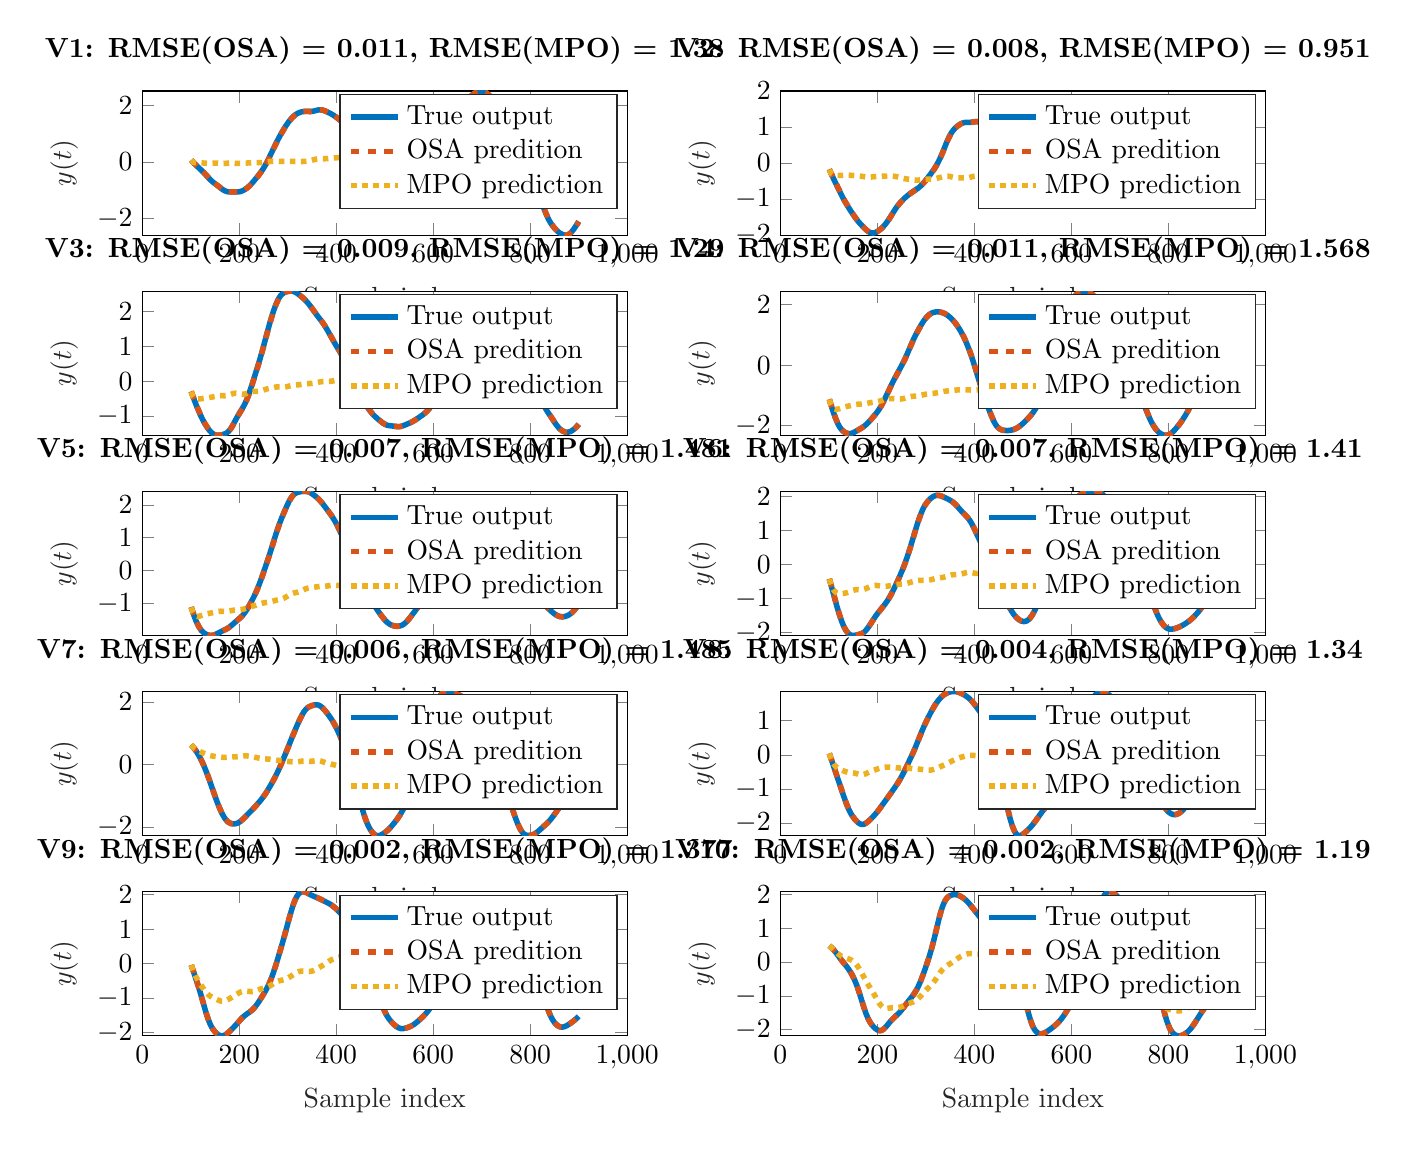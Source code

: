 % This file was created by matlab2tikz.
%
\definecolor{mycolor1}{rgb}{0.0,0.447,0.741}%
\definecolor{mycolor2}{rgb}{0.85,0.325,0.098}%
\definecolor{mycolor3}{rgb}{0.929,0.694,0.125}%
%
\begin{tikzpicture}

\begin{axis}[%
width=6.159cm,
height=1.831cm,
at={(0cm,10.169cm)},
scale only axis,
xmin=0,
xmax=1000,
xlabel style={font=\color{white!15!black}},
xlabel={Sample index},
ymin=-2.598,
ymax=2.513,
ylabel style={font=\color{white!15!black}},
ylabel={$y(t)$},
axis background/.style={fill=white},
title style={font=\bfseries},
title={V1: RMSE(OSA) = 0.011, RMSE(MPO) = 1.38},
legend style={legend cell align=left, align=left, draw=white!15!black}
]
\addplot [color=mycolor1, line width=2.0pt]
  table[row sep=crcr]{%
101	0.053\\
106	-0.039\\
111	-0.123\\
122	-0.299\\
126	-0.368\\
133	-0.499\\
137	-0.575\\
140	-0.629\\
145	-0.708\\
150	-0.776\\
158	-0.879\\
165	-0.972\\
169	-1.016\\
173	-1.046\\
176	-1.058\\
178	-1.064\\
183	-1.067\\
190	-1.067\\
196	-1.067\\
199	-1.062\\
201	-1.057\\
204	-1.044\\
207	-1.023\\
210	-0.996\\
213	-0.962\\
215	-0.938\\
220	-0.866\\
225	-0.78\\
230	-0.682\\
236	-0.556\\
240	-0.469\\
243	-0.402\\
247	-0.306\\
251	-0.199\\
253	-0.139\\
256	-0.047\\
260	0.089\\
267	0.341\\
272	0.522\\
277	0.696\\
280	0.797\\
285	0.957\\
291	1.136\\
296	1.273\\
301	1.398\\
302	1.421\\
308	1.549\\
314	1.646\\
315	1.66\\
321	1.726\\
328	1.77\\
331	1.781\\
333	1.785\\
336	1.788\\
339	1.787\\
347	1.784\\
350	1.789\\
354	1.802\\
359	1.824\\
362	1.836\\
364	1.843\\
367	1.845\\
370	1.84\\
373	1.828\\
377	1.802\\
381	1.772\\
387	1.723\\
390	1.695\\
393	1.665\\
396	1.632\\
401	1.567\\
409	1.461\\
414	1.402\\
425	1.284\\
428	1.243\\
429	1.229\\
431	1.195\\
434	1.141\\
439	1.027\\
444	0.895\\
452	0.668\\
458	0.497\\
478	-0.059\\
484	-0.219\\
489	-0.347\\
503	-0.697\\
508	-0.827\\
512	-0.929\\
514	-0.979\\
518	-1.072\\
520	-1.112\\
523	-1.17\\
525	-1.198\\
528	-1.237\\
529	-1.246\\
533	-1.272\\
534	-1.275\\
539	-1.275\\
544	-1.251\\
549	-1.209\\
554	-1.148\\
559	-1.066\\
564	-0.962\\
569	-0.839\\
573	-0.733\\
578	-0.593\\
582	-0.476\\
586	-0.351\\
592	-0.15\\
599	0.088\\
603	0.218\\
607	0.34\\
623	0.815\\
639	1.305\\
653	1.748\\
657	1.864\\
661	1.971\\
666	2.092\\
670	2.182\\
675	2.282\\
680	2.367\\
685	2.433\\
689	2.471\\
692	2.493\\
696	2.51\\
699	2.513\\
701	2.509\\
703	2.503\\
706	2.481\\
707	2.472\\
711	2.423\\
715	2.359\\
719	2.289\\
724	2.195\\
726	2.156\\
729	2.095\\
733	2.005\\
737	1.907\\
742	1.775\\
751	1.532\\
756	1.396\\
759	1.311\\
763	1.194\\
769	1.006\\
774	0.845\\
777	0.746\\
781	0.609\\
785	0.459\\
789	0.291\\
793	0.106\\
799	-0.19\\
804	-0.437\\
815	-0.979\\
819	-1.185\\
823	-1.392\\
826	-1.544\\
829	-1.688\\
830	-1.733\\
833	-1.86\\
834	-1.9\\
838	-2.043\\
842	-2.163\\
846	-2.264\\
849	-2.329\\
851	-2.371\\
856	-2.457\\
861	-2.524\\
866	-2.571\\
870	-2.595\\
871	-2.597\\
875	-2.598\\
877	-2.586\\
880	-2.565\\
884	-2.507\\
885	-2.49\\
889	-2.404\\
890	-2.381\\
895	-2.251\\
900	-2.112\\
};
\addlegendentry{True output}

\addplot [color=mycolor2, dashed, line width=2.0pt]
  table[row sep=crcr]{%
101	0.063\\
103	0.025\\
107	-0.048\\
113	-0.147\\
121	-0.274\\
127	-0.378\\
141	-0.638\\
146	-0.715\\
151	-0.782\\
158	-0.873\\
164	-0.952\\
166	-0.978\\
170	-1.021\\
174	-1.048\\
177	-1.059\\
178	-1.062\\
180	-1.065\\
185	-1.066\\
192	-1.067\\
196	-1.067\\
199	-1.063\\
202	-1.055\\
205	-1.04\\
208	-1.018\\
211	-0.99\\
214	-0.954\\
216	-0.931\\
221	-0.857\\
226	-0.769\\
232	-0.65\\
238	-0.523\\
241	-0.457\\
244	-0.389\\
248	-0.292\\
253	-0.153\\
257	-0.029\\
262	0.143\\
274	0.575\\
278	0.713\\
281	0.814\\
287	1.003\\
292	1.151\\
298	1.312\\
303	1.433\\
308	1.538\\
309	1.559\\
314	1.637\\
315	1.653\\
316	1.666\\
320	1.709\\
322	1.73\\
327	1.761\\
328	1.768\\
330	1.776\\
332	1.782\\
334	1.785\\
337	1.788\\
341	1.787\\
346	1.784\\
349	1.787\\
352	1.794\\
355	1.805\\
363	1.838\\
365	1.843\\
368	1.844\\
371	1.838\\
374	1.824\\
378	1.799\\
382	1.768\\
388	1.718\\
391	1.69\\
394	1.659\\
397	1.625\\
404	1.533\\
410	1.454\\
415	1.396\\
423	1.312\\
427	1.263\\
430	1.22\\
432	1.184\\
435	1.129\\
440	1.014\\
445	0.881\\
461	0.427\\
479	-0.073\\
485	-0.232\\
491	-0.385\\
503	-0.686\\
515	-0.992\\
520	-1.103\\
524	-1.178\\
526	-1.203\\
530	-1.249\\
535	-1.276\\
540	-1.273\\
545	-1.247\\
550	-1.204\\
555	-1.14\\
560	-1.055\\
565	-0.949\\
570	-0.825\\
575	-0.691\\
579	-0.578\\
583	-0.459\\
588	-0.3\\
594	-0.098\\
600	0.105\\
603	0.202\\
605	0.265\\
610	0.415\\
620	0.71\\
635	1.167\\
640	1.322\\
653	1.734\\
658	1.879\\
662	1.985\\
667	2.104\\
672	2.213\\
676	2.292\\
681	2.375\\
686	2.439\\
690	2.475\\
693	2.496\\
697	2.511\\
700	2.512\\
702	2.506\\
704	2.499\\
708	2.465\\
712	2.414\\
716	2.35\\
721	2.26\\
724	2.203\\
727	2.145\\
730	2.083\\
734	1.992\\
738	1.893\\
744	1.733\\
759	1.325\\
764	1.177\\
772	0.925\\
776	0.795\\
778	0.728\\
782	0.589\\
786	0.437\\
790	0.266\\
794	0.08\\
815	-0.955\\
826	-1.52\\
828	-1.616\\
830	-1.711\\
831	-1.755\\
835	-1.919\\
839	-2.06\\
843	-2.178\\
847	-2.277\\
849	-2.319\\
852	-2.381\\
857	-2.465\\
862	-2.53\\
867	-2.575\\
871	-2.596\\
872	-2.598\\
876	-2.595\\
878	-2.58\\
881	-2.557\\
886	-2.478\\
891	-2.367\\
896	-2.237\\
900	-2.125\\
};
\addlegendentry{OSA predition}

\addplot [color=mycolor3, dotted, line width=2.0pt]
  table[row sep=crcr]{%
101	0.053\\
104	-0.003\\
106	-0.019\\
107	-0.025\\
109	-0.03\\
112	-0.032\\
121	-0.035\\
126	-0.041\\
134	-0.052\\
138	-0.053\\
142	-0.051\\
150	-0.044\\
154	-0.046\\
159	-0.053\\
164	-0.059\\
167	-0.06\\
170	-0.057\\
175	-0.048\\
179	-0.041\\
182	-0.039\\
185	-0.04\\
189	-0.046\\
195	-0.056\\
199	-0.058\\
203	-0.056\\
229	-0.029\\
234	-0.028\\
244	-0.03\\
248	-0.025\\
252	-0.016\\
262	0.011\\
266	0.016\\
270	0.018\\
277	0.017\\
292	0.014\\
313	0.013\\
322	0.01\\
329	0.011\\
337	0.018\\
341	0.025\\
344	0.033\\
347	0.044\\
351	0.062\\
357	0.09\\
360	0.101\\
363	0.108\\
366	0.11\\
371	0.109\\
376	0.109\\
380	0.113\\
386	0.124\\
392	0.134\\
406	0.151\\
410	0.162\\
420	0.192\\
423	0.197\\
426	0.198\\
429	0.196\\
433	0.189\\
443	0.169\\
447	0.165\\
451	0.166\\
457	0.172\\
465	0.18\\
473	0.183\\
483	0.188\\
491	0.191\\
496	0.188\\
501	0.182\\
513	0.164\\
517	0.163\\
521	0.167\\
525	0.175\\
531	0.192\\
537	0.209\\
541	0.216\\
546	0.222\\
556	0.232\\
568	0.248\\
573	0.249\\
584	0.248\\
595	0.252\\
599	0.247\\
612	0.227\\
616	0.227\\
622	0.233\\
635	0.249\\
640	0.26\\
651	0.288\\
656	0.295\\
666	0.306\\
682	0.331\\
697	0.342\\
701	0.341\\
705	0.337\\
713	0.325\\
716	0.324\\
720	0.328\\
731	0.342\\
737	0.342\\
742	0.344\\
746	0.35\\
756	0.367\\
760	0.368\\
774	0.371\\
778	0.371\\
781	0.368\\
784	0.361\\
788	0.346\\
794	0.323\\
797	0.314\\
800	0.31\\
805	0.307\\
809	0.304\\
812	0.299\\
816	0.288\\
823	0.266\\
826	0.261\\
829	0.26\\
833	0.264\\
842	0.277\\
846	0.277\\
851	0.272\\
858	0.26\\
869	0.241\\
873	0.238\\
876	0.239\\
880	0.246\\
889	0.266\\
892	0.269\\
895	0.268\\
900	0.261\\
};
\addlegendentry{MPO prediction}

\end{axis}

\begin{axis}[%
width=6.159cm,
height=1.831cm,
at={(8.104cm,10.169cm)},
scale only axis,
xmin=0,
xmax=1000,
xlabel style={font=\color{white!15!black}},
xlabel={Sample index},
ymin=-2,
ymax=2,
ylabel style={font=\color{white!15!black}},
ylabel={$y(t)$},
axis background/.style={fill=white},
title style={font=\bfseries},
title={V2: RMSE(OSA) = 0.008, RMSE(MPO) = 0.951},
legend style={legend cell align=left, align=left, draw=white!15!black}
]
\addplot [color=mycolor1, line width=2.0pt]
  table[row sep=crcr]{%
101	-0.185\\
105	-0.303\\
107	-0.36\\
114	-0.556\\
126	-0.887\\
129	-0.966\\
133	-1.065\\
138	-1.178\\
143	-1.285\\
148	-1.388\\
151	-1.449\\
155	-1.525\\
159	-1.595\\
164	-1.674\\
170	-1.76\\
174	-1.815\\
177	-1.855\\
179	-1.877\\
182	-1.908\\
186	-1.933\\
187	-1.939\\
191	-1.942\\
192	-1.942\\
196	-1.927\\
200	-1.899\\
204	-1.863\\
208	-1.819\\
211	-1.78\\
212	-1.767\\
216	-1.706\\
220	-1.635\\
224	-1.555\\
237	-1.279\\
239	-1.239\\
243	-1.165\\
247	-1.1\\
249	-1.071\\
253	-1.015\\
258	-0.952\\
263	-0.895\\
267	-0.852\\
272	-0.804\\
284	-0.696\\
288	-0.652\\
292	-0.599\\
296	-0.54\\
300	-0.474\\
303	-0.423\\
308	-0.336\\
311	-0.282\\
315	-0.207\\
318	-0.148\\
322	-0.059\\
326	0.04\\
329	0.123\\
331	0.184\\
333	0.246\\
337	0.377\\
342	0.544\\
345	0.64\\
348	0.726\\
349	0.752\\
352	0.824\\
353	0.845\\
356	0.902\\
357	0.919\\
360	0.963\\
362	0.989\\
365	1.025\\
369	1.064\\
372	1.087\\
374	1.101\\
378	1.12\\
381	1.126\\
385	1.128\\
391	1.128\\
395	1.134\\
403	1.149\\
405	1.148\\
406	1.148\\
409	1.139\\
411	1.13\\
414	1.11\\
418	1.079\\
428	0.996\\
431	0.969\\
434	0.939\\
439	0.878\\
445	0.8\\
447	0.777\\
450	0.745\\
454	0.712\\
462	0.654\\
464	0.638\\
467	0.606\\
468	0.595\\
471	0.553\\
473	0.521\\
475	0.487\\
479	0.409\\
483	0.321\\
487	0.225\\
492	0.095\\
514	-0.493\\
519	-0.624\\
523	-0.723\\
527	-0.811\\
531	-0.884\\
535	-0.94\\
538	-0.969\\
539	-0.979\\
541	-0.991\\
543	-1.003\\
544	-1.007\\
548	-1.014\\
552	-1.006\\
555	-0.991\\
557	-0.976\\
560	-0.949\\
564	-0.906\\
579	-0.731\\
583	-0.681\\
587	-0.626\\
592	-0.551\\
596	-0.486\\
603	-0.368\\
609	-0.263\\
613	-0.191\\
617	-0.117\\
621	-0.039\\
626	0.069\\
631	0.189\\
637	0.344\\
641	0.448\\
645	0.55\\
650	0.669\\
655	0.78\\
659	0.864\\
664	0.963\\
668	1.034\\
672	1.094\\
673	1.108\\
677	1.153\\
681	1.187\\
683	1.201\\
687	1.224\\
691	1.242\\
694	1.252\\
697	1.257\\
700	1.257\\
703	1.253\\
707	1.243\\
711	1.23\\
717	1.207\\
720	1.193\\
723	1.172\\
725	1.155\\
727	1.132\\
729	1.108\\
730	1.094\\
734	1.029\\
738	0.952\\
744	0.828\\
748	0.742\\
751	0.676\\
755	0.584\\
759	0.486\\
763	0.379\\
768	0.236\\
773	0.084\\
778	-0.073\\
784	-0.264\\
788	-0.386\\
791	-0.47\\
792	-0.498\\
794	-0.547\\
796	-0.596\\
798	-0.639\\
800	-0.681\\
803	-0.738\\
805	-0.775\\
811	-0.878\\
814	-0.928\\
817	-0.976\\
821	-1.033\\
825	-1.079\\
829	-1.109\\
833	-1.121\\
834	-1.122\\
838	-1.118\\
848	-1.086\\
851	-1.081\\
855	-1.082\\
859	-1.087\\
863	-1.092\\
866	-1.091\\
868	-1.088\\
871	-1.076\\
874	-1.057\\
877	-1.032\\
890	-0.915\\
895	-0.873\\
899	-0.834\\
900	-0.823\\
};
\addlegendentry{True output}

\addplot [color=mycolor2, dashed, line width=2.0pt]
  table[row sep=crcr]{%
101	-0.17\\
102	-0.202\\
107	-0.348\\
119	-0.683\\
125	-0.849\\
129	-0.955\\
131	-1.005\\
134	-1.078\\
139	-1.19\\
145	-1.318\\
148	-1.38\\
152	-1.46\\
156	-1.535\\
161	-1.62\\
166	-1.697\\
171	-1.769\\
175	-1.823\\
178	-1.862\\
180	-1.882\\
183	-1.912\\
188	-1.94\\
193	-1.94\\
197	-1.923\\
201	-1.894\\
206	-1.846\\
210	-1.799\\
213	-1.758\\
217	-1.696\\
221	-1.623\\
225	-1.543\\
235	-1.329\\
240	-1.229\\
245	-1.14\\
249	-1.077\\
254	-1.007\\
260	-0.934\\
264	-0.889\\
268	-0.847\\
274	-0.791\\
282	-0.719\\
286	-0.679\\
290	-0.631\\
294	-0.576\\
298	-0.514\\
304	-0.414\\
309	-0.326\\
312	-0.272\\
316	-0.196\\
319	-0.135\\
323	-0.046\\
327	0.056\\
331	0.171\\
335	0.297\\
343	0.562\\
346	0.656\\
350	0.766\\
353	0.835\\
354	0.856\\
358	0.927\\
362	0.983\\
366	1.031\\
371	1.076\\
375	1.104\\
380	1.123\\
383	1.127\\
386	1.128\\
392	1.129\\
397	1.138\\
402	1.147\\
405	1.148\\
407	1.146\\
410	1.135\\
412	1.126\\
416	1.098\\
419	1.074\\
428	1.0\\
432	0.963\\
435	0.932\\
441	0.857\\
445	0.807\\
447	0.782\\
451	0.74\\
455	0.708\\
462	0.658\\
465	0.632\\
467	0.61\\
469	0.587\\
473	0.528\\
476	0.476\\
480	0.396\\
484	0.308\\
489	0.185\\
493	0.08\\
508	-0.322\\
518	-0.586\\
520	-0.638\\
524	-0.736\\
528	-0.822\\
532	-0.893\\
536	-0.945\\
540	-0.982\\
542	-0.994\\
545	-1.008\\
549	-1.013\\
553	-1.003\\
557	-0.979\\
561	-0.943\\
566	-0.888\\
581	-0.711\\
584	-0.673\\
589	-0.603\\
593	-0.542\\
598	-0.46\\
604	-0.358\\
609	-0.271\\
613	-0.199\\
618	-0.106\\
623	-0.005\\
627	0.082\\
632	0.203\\
640	0.411\\
642	0.463\\
646	0.564\\
651	0.682\\
657	0.813\\
661	0.895\\
665	0.973\\
669	1.043\\
674	1.114\\
679	1.166\\
683	1.198\\
688	1.227\\
693	1.247\\
695	1.252\\
698	1.257\\
701	1.256\\
704	1.252\\
708	1.241\\
712	1.228\\
717	1.209\\
720	1.194\\
722	1.182\\
724	1.167\\
726	1.148\\
727	1.137\\
731	1.085\\
735	1.018\\
740	0.92\\
747	0.773\\
752	0.663\\
756	0.57\\
760	0.471\\
765	0.335\\
769	0.219\\
774	0.067\\
780	-0.123\\
785	-0.281\\
789	-0.401\\
792	-0.484\\
793	-0.512\\
795	-0.56\\
797	-0.608\\
799	-0.65\\
802	-0.711\\
806	-0.785\\
813	-0.905\\
817	-0.969\\
819	-0.999\\
822	-1.04\\
826	-1.083\\
830	-1.111\\
834	-1.121\\
835	-1.121\\
840	-1.113\\
847	-1.09\\
850	-1.084\\
853	-1.081\\
856	-1.083\\
865	-1.092\\
867	-1.09\\
869	-1.085\\
872	-1.072\\
875	-1.052\\
878	-1.027\\
890	-0.919\\
896	-0.867\\
900	-0.827\\
};
\addlegendentry{OSA predition}

\addplot [color=mycolor3, dotted, line width=2.0pt]
  table[row sep=crcr]{%
101	-0.185\\
104	-0.273\\
105	-0.289\\
106	-0.303\\
107	-0.313\\
108	-0.32\\
110	-0.329\\
112	-0.334\\
115	-0.338\\
121	-0.342\\
126	-0.342\\
131	-0.339\\
138	-0.335\\
142	-0.337\\
147	-0.342\\
156	-0.353\\
165	-0.363\\
169	-0.371\\
178	-0.39\\
181	-0.392\\
184	-0.392\\
187	-0.389\\
200	-0.369\\
205	-0.368\\
213	-0.366\\
220	-0.361\\
225	-0.358\\
229	-0.359\\
232	-0.362\\
236	-0.369\\
240	-0.38\\
247	-0.404\\
253	-0.424\\
258	-0.437\\
265	-0.451\\
275	-0.469\\
279	-0.473\\
283	-0.474\\
287	-0.47\\
293	-0.461\\
299	-0.452\\
304	-0.447\\
314	-0.441\\
318	-0.435\\
322	-0.425\\
326	-0.411\\
338	-0.367\\
341	-0.362\\
343	-0.361\\
345	-0.362\\
348	-0.368\\
352	-0.381\\
357	-0.398\\
360	-0.405\\
363	-0.41\\
366	-0.411\\
383	-0.411\\
386	-0.408\\
389	-0.402\\
392	-0.392\\
400	-0.363\\
403	-0.357\\
406	-0.354\\
410	-0.356\\
415	-0.357\\
418	-0.354\\
422	-0.347\\
430	-0.33\\
434	-0.326\\
441	-0.321\\
444	-0.315\\
447	-0.306\\
451	-0.29\\
456	-0.269\\
459	-0.259\\
461	-0.256\\
464	-0.254\\
467	-0.256\\
471	-0.262\\
480	-0.278\\
486	-0.285\\
491	-0.289\\
495	-0.289\\
500	-0.286\\
511	-0.277\\
521	-0.273\\
524	-0.268\\
527	-0.26\\
531	-0.247\\
540	-0.216\\
546	-0.198\\
559	-0.164\\
562	-0.159\\
565	-0.157\\
568	-0.157\\
572	-0.161\\
580	-0.17\\
584	-0.171\\
590	-0.17\\
598	-0.168\\
617	-0.168\\
622	-0.164\\
627	-0.155\\
637	-0.136\\
641	-0.132\\
645	-0.132\\
656	-0.136\\
669	-0.134\\
674	-0.139\\
680	-0.144\\
684	-0.144\\
689	-0.141\\
697	-0.136\\
706	-0.132\\
710	-0.126\\
720	-0.11\\
723	-0.11\\
726	-0.112\\
731	-0.121\\
736	-0.13\\
739	-0.132\\
742	-0.131\\
747	-0.127\\
753	-0.122\\
757	-0.121\\
763	-0.124\\
773	-0.129\\
780	-0.129\\
784	-0.127\\
787	-0.122\\
791	-0.113\\
796	-0.097\\
800	-0.085\\
803	-0.078\\
806	-0.074\\
809	-0.073\\
814	-0.075\\
819	-0.076\\
822	-0.074\\
825	-0.069\\
829	-0.06\\
836	-0.042\\
839	-0.038\\
842	-0.037\\
845	-0.04\\
848	-0.046\\
852	-0.06\\
858	-0.082\\
861	-0.09\\
864	-0.094\\
867	-0.094\\
870	-0.09\\
877	-0.081\\
880	-0.08\\
883	-0.083\\
887	-0.09\\
893	-0.101\\
897	-0.105\\
900	-0.105\\
};
\addlegendentry{MPO prediction}

\end{axis}

\begin{axis}[%
width=6.159cm,
height=1.831cm,
at={(0cm,7.627cm)},
scale only axis,
xmin=0,
xmax=1000,
xlabel style={font=\color{white!15!black}},
xlabel={Sample index},
ymin=-1.557,
ymax=2.587,
ylabel style={font=\color{white!15!black}},
ylabel={$y(t)$},
axis background/.style={fill=white},
title style={font=\bfseries},
title={V3: RMSE(OSA) = 0.009, RMSE(MPO) = 1.29},
legend style={legend cell align=left, align=left, draw=white!15!black}
]
\addplot [color=mycolor1, line width=2.0pt]
  table[row sep=crcr]{%
101	-0.308\\
105	-0.461\\
110	-0.643\\
114	-0.782\\
119	-0.945\\
124	-1.092\\
129	-1.222\\
134	-1.333\\
138	-1.408\\
140	-1.439\\
143	-1.483\\
147	-1.525\\
149	-1.537\\
152	-1.553\\
155	-1.557\\
158	-1.556\\
162	-1.548\\
165	-1.539\\
167	-1.532\\
170	-1.518\\
172	-1.506\\
175	-1.48\\
178	-1.442\\
179	-1.427\\
182	-1.374\\
185	-1.307\\
186	-1.284\\
190	-1.181\\
194	-1.076\\
197	-1.0\\
201	-0.906\\
206	-0.793\\
209	-0.722\\
212	-0.641\\
213	-0.611\\
216	-0.515\\
219	-0.403\\
220	-0.365\\
224	-0.199\\
231	0.108\\
238	0.419\\
240	0.509\\
243	0.649\\
245	0.747\\
247	0.846\\
251	1.052\\
257	1.365\\
260	1.52\\
264	1.716\\
265	1.763\\
269	1.945\\
274	2.147\\
275	2.184\\
280	2.342\\
281	2.366\\
286	2.471\\
291	2.53\\
292	2.539\\
294	2.552\\
297	2.567\\
300	2.577\\
302	2.582\\
304	2.585\\
307	2.587\\
309	2.585\\
311	2.58\\
314	2.565\\
316	2.552\\
319	2.527\\
322	2.497\\
326	2.453\\
330	2.406\\
334	2.356\\
337	2.315\\
340	2.27\\
343	2.22\\
347	2.147\\
359	1.917\\
370	1.717\\
373	1.659\\
378	1.552\\
383	1.434\\
394	1.157\\
396	1.109\\
400	1.016\\
405	0.902\\
407	0.856\\
411	0.756\\
415	0.646\\
419	0.524\\
423	0.397\\
432	0.11\\
437	-0.043\\
442	-0.189\\
446	-0.301\\
450	-0.408\\
455	-0.534\\
460	-0.651\\
464	-0.741\\
469	-0.843\\
474	-0.931\\
478	-0.991\\
483	-1.056\\
492	-1.162\\
496	-1.205\\
500	-1.239\\
501	-1.246\\
505	-1.268\\
508	-1.277\\
514	-1.287\\
519	-1.296\\
525	-1.307\\
527	-1.309\\
530	-1.308\\
533	-1.302\\
536	-1.291\\
540	-1.271\\
546	-1.236\\
552	-1.199\\
556	-1.171\\
560	-1.14\\
563	-1.114\\
569	-1.06\\
576	-0.993\\
580	-0.951\\
584	-0.903\\
588	-0.847\\
593	-0.767\\
598	-0.679\\
603	-0.589\\
607	-0.514\\
612	-0.414\\
617	-0.305\\
621	-0.208\\
625	-0.105\\
630	0.03\\
636	0.191\\
644	0.406\\
647	0.489\\
651	0.604\\
657	0.779\\
661	0.889\\
665	0.982\\
669	1.06\\
673	1.124\\
685	1.293\\
689	1.345\\
693	1.388\\
695	1.402\\
697	1.415\\
699	1.422\\
702	1.428\\
706	1.427\\
711	1.416\\
715	1.404\\
719	1.388\\
723	1.369\\
728	1.343\\
736	1.298\\
739	1.278\\
742	1.256\\
745	1.23\\
748	1.198\\
752	1.146\\
756	1.087\\
762	0.992\\
769	0.877\\
771	0.843\\
775	0.771\\
778	0.713\\
782	0.627\\
787	0.506\\
792	0.373\\
797	0.232\\
802	0.085\\
807	-0.065\\
813	-0.251\\
820	-0.47\\
822	-0.53\\
826	-0.647\\
831	-0.775\\
836	-0.888\\
851	-1.2\\
855	-1.278\\
857	-1.312\\
860	-1.361\\
861	-1.374\\
865	-1.42\\
869	-1.45\\
870	-1.455\\
874	-1.468\\
878	-1.467\\
880	-1.46\\
882	-1.453\\
884	-1.44\\
886	-1.425\\
888	-1.405\\
890	-1.385\\
893	-1.346\\
894	-1.333\\
898	-1.271\\
900	-1.236\\
};
\addlegendentry{True output}

\addplot [color=mycolor2, dashed, line width=2.0pt]
  table[row sep=crcr]{%
101	-0.293\\
104	-0.407\\
106	-0.483\\
111	-0.664\\
115	-0.802\\
120	-0.964\\
125	-1.109\\
130	-1.236\\
135	-1.345\\
140	-1.434\\
144	-1.49\\
148	-1.529\\
150	-1.539\\
153	-1.554\\
156	-1.557\\
159	-1.555\\
163	-1.546\\
166	-1.537\\
168	-1.529\\
171	-1.513\\
173	-1.5\\
176	-1.472\\
179	-1.431\\
180	-1.415\\
183	-1.36\\
186	-1.291\\
187	-1.268\\
193	-1.112\\
195	-1.06\\
199	-0.962\\
204	-0.848\\
206	-0.803\\
210	-0.706\\
213	-0.622\\
214	-0.591\\
217	-0.493\\
220	-0.379\\
221	-0.34\\
226	-0.129\\
234	0.223\\
238	0.401\\
241	0.537\\
245	0.728\\
249	0.929\\
254	1.189\\
257	1.346\\
261	1.551\\
266	1.793\\
270	1.972\\
275	2.17\\
276	2.207\\
279	2.296\\
281	2.359\\
282	2.381\\
284	2.419\\
287	2.481\\
290	2.511\\
292	2.535\\
293	2.544\\
295	2.556\\
299	2.573\\
302	2.581\\
305	2.586\\
308	2.586\\
310	2.582\\
312	2.576\\
315	2.56\\
317	2.546\\
320	2.52\\
323	2.489\\
327	2.445\\
331	2.398\\
335	2.347\\
338	2.305\\
341	2.259\\
345	2.19\\
349	2.115\\
357	1.962\\
362	1.87\\
370	1.724\\
374	1.646\\
379	1.538\\
385	1.393\\
392	1.216\\
397	1.095\\
402	0.98\\
405	0.911\\
408	0.841\\
412	0.74\\
416	0.628\\
421	0.474\\
431	0.154\\
434	0.061\\
439	-0.09\\
443	-0.206\\
447	-0.317\\
451	-0.423\\
456	-0.548\\
461	-0.665\\
466	-0.774\\
470	-0.854\\
475	-0.94\\
480	-1.012\\
485	-1.075\\
493	-1.169\\
497	-1.21\\
501	-1.242\\
502	-1.25\\
507	-1.273\\
510	-1.28\\
515	-1.288\\
521	-1.299\\
525	-1.306\\
528	-1.308\\
531	-1.306\\
534	-1.3\\
537	-1.288\\
541	-1.268\\
547	-1.232\\
553	-1.195\\
557	-1.167\\
561	-1.135\\
565	-1.1\\
571	-1.045\\
577	-0.987\\
581	-0.944\\
585	-0.895\\
590	-0.821\\
594	-0.756\\
600	-0.65\\
604	-0.577\\
608	-0.502\\
613	-0.401\\
618	-0.291\\
622	-0.193\\
626	-0.089\\
644	0.395\\
648	0.506\\
653	0.651\\
657	0.767\\
658	0.796\\
662	0.903\\
666	0.995\\
670	1.07\\
675	1.147\\
687	1.314\\
690	1.352\\
694	1.392\\
696	1.405\\
699	1.42\\
703	1.428\\
708	1.424\\
713	1.411\\
716	1.401\\
720	1.385\\
724	1.366\\
730	1.334\\
737	1.293\\
740	1.274\\
743	1.251\\
746	1.223\\
749	1.19\\
753	1.137\\
757	1.077\\
763	0.982\\
769	0.883\\
772	0.832\\
776	0.759\\
779	0.7\\
783	0.612\\
788	0.49\\
794	0.328\\
799	0.185\\
804	0.037\\
808	-0.084\\
816	-0.333\\
820	-0.457\\
822	-0.519\\
825	-0.605\\
827	-0.663\\
832	-0.79\\
838	-0.922\\
844	-1.047\\
851	-1.192\\
854	-1.25\\
856	-1.289\\
857	-1.306\\
862	-1.382\\
866	-1.425\\
871	-1.457\\
875	-1.468\\
880	-1.462\\
883	-1.449\\
885	-1.434\\
888	-1.409\\
892	-1.364\\
896	-1.308\\
900	-1.243\\
};
\addlegendentry{OSA predition}

\addplot [color=mycolor3, dotted, line width=2.0pt]
  table[row sep=crcr]{%
101	-0.308\\
104	-0.423\\
105	-0.445\\
106	-0.464\\
107	-0.48\\
108	-0.49\\
109	-0.498\\
110	-0.504\\
112	-0.512\\
114	-0.514\\
116	-0.514\\
119	-0.511\\
124	-0.5\\
134	-0.479\\
143	-0.461\\
148	-0.447\\
155	-0.428\\
158	-0.422\\
161	-0.42\\
165	-0.42\\
170	-0.421\\
173	-0.418\\
175	-0.413\\
178	-0.403\\
181	-0.389\\
187	-0.36\\
189	-0.354\\
191	-0.35\\
193	-0.348\\
195	-0.35\\
198	-0.357\\
204	-0.373\\
206	-0.376\\
208	-0.376\\
210	-0.374\\
212	-0.368\\
215	-0.354\\
223	-0.313\\
225	-0.306\\
227	-0.301\\
230	-0.297\\
240	-0.291\\
243	-0.283\\
246	-0.272\\
258	-0.221\\
264	-0.203\\
274	-0.174\\
277	-0.168\\
280	-0.166\\
284	-0.166\\
291	-0.171\\
294	-0.169\\
297	-0.163\\
300	-0.154\\
308	-0.125\\
311	-0.118\\
315	-0.113\\
323	-0.104\\
327	-0.096\\
335	-0.078\\
339	-0.073\\
345	-0.069\\
350	-0.065\\
354	-0.058\\
358	-0.048\\
368	-0.019\\
372	-0.012\\
376	-0.009\\
388	-0.005\\
391	-0.0\\
395	0.011\\
403	0.036\\
406	0.041\\
409	0.043\\
412	0.042\\
424	0.032\\
427	0.034\\
431	0.041\\
453	0.082\\
458	0.088\\
465	0.092\\
472	0.098\\
480	0.105\\
483	0.105\\
487	0.101\\
498	0.085\\
502	0.084\\
510	0.085\\
513	0.081\\
516	0.075\\
527	0.046\\
530	0.043\\
535	0.041\\
540	0.039\\
544	0.034\\
551	0.02\\
557	0.009\\
570	-0.01\\
577	-0.021\\
581	-0.025\\
585	-0.025\\
597	-0.023\\
603	-0.027\\
609	-0.031\\
613	-0.031\\
618	-0.027\\
627	-0.018\\
631	-0.018\\
637	-0.021\\
642	-0.023\\
646	-0.02\\
652	-0.012\\
656	-0.007\\
659	-0.007\\
662	-0.012\\
665	-0.019\\
671	-0.035\\
674	-0.039\\
677	-0.04\\
680	-0.036\\
690	-0.017\\
693	-0.016\\
697	-0.02\\
704	-0.028\\
707	-0.029\\
711	-0.026\\
717	-0.017\\
727	0.001\\
741	0.029\\
745	0.031\\
750	0.029\\
756	0.027\\
760	0.029\\
765	0.035\\
771	0.043\\
775	0.045\\
779	0.043\\
785	0.037\\
792	0.03\\
797	0.029\\
817	0.028\\
821	0.03\\
825	0.035\\
830	0.046\\
835	0.056\\
838	0.059\\
841	0.059\\
844	0.055\\
849	0.045\\
853	0.037\\
856	0.034\\
859	0.034\\
863	0.038\\
894	0.077\\
900	0.081\\
};
\addlegendentry{MPO prediction}

\end{axis}

\begin{axis}[%
width=6.159cm,
height=1.831cm,
at={(8.104cm,7.627cm)},
scale only axis,
xmin=0,
xmax=1000,
xlabel style={font=\color{white!15!black}},
xlabel={Sample index},
ymin=-2.322,
ymax=2.448,
ylabel style={font=\color{white!15!black}},
ylabel={$y(t)$},
axis background/.style={fill=white},
title style={font=\bfseries},
title={V4: RMSE(OSA) = 0.011, RMSE(MPO) = 1.568},
legend style={legend cell align=left, align=left, draw=white!15!black}
]
\addplot [color=mycolor1, line width=2.0pt]
  table[row sep=crcr]{%
101	-1.145\\
104	-1.298\\
108	-1.498\\
110	-1.592\\
113	-1.73\\
116	-1.847\\
118	-1.923\\
122	-2.041\\
123	-2.066\\
127	-2.148\\
129	-2.178\\
130	-2.192\\
131	-2.205\\
134	-2.234\\
137	-2.254\\
140	-2.265\\
143	-2.267\\
145	-2.262\\
147	-2.256\\
150	-2.238\\
154	-2.205\\
166	-2.094\\
170	-2.054\\
173	-2.02\\
177	-1.966\\
180	-1.919\\
185	-1.831\\
192	-1.702\\
197	-1.606\\
200	-1.545\\
203	-1.477\\
205	-1.426\\
207	-1.374\\
210	-1.287\\
211	-1.257\\
215	-1.129\\
218	-1.028\\
229	-0.655\\
235	-0.463\\
241	-0.282\\
250	-0.017\\
251	0.012\\
256	0.173\\
261	0.35\\
271	0.726\\
275	0.867\\
279	0.998\\
281	1.06\\
284	1.15\\
289	1.292\\
293	1.399\\
297	1.496\\
301	1.577\\
302	1.596\\
306	1.658\\
309	1.691\\
311	1.713\\
316	1.745\\
321	1.76\\
326	1.761\\
330	1.753\\
333	1.739\\
335	1.73\\
340	1.694\\
345	1.643\\
350	1.578\\
355	1.497\\
359	1.422\\
361	1.382\\
366	1.271\\
371	1.144\\
372	1.117\\
377	0.967\\
378	0.934\\
383	0.759\\
384	0.721\\
389	0.519\\
391	0.43\\
394	0.295\\
399	0.048\\
404	-0.212\\
409	-0.477\\
413	-0.684\\
417	-0.881\\
420	-1.022\\
422	-1.115\\
428	-1.38\\
431	-1.51\\
435	-1.674\\
439	-1.823\\
443	-1.947\\
447	-2.039\\
449	-2.07\\
451	-2.1\\
452	-2.11\\
455	-2.136\\
457	-2.146\\
460	-2.157\\
463	-2.162\\
467	-2.165\\
470	-2.164\\
474	-2.157\\
477	-2.148\\
479	-2.14\\
481	-2.13\\
485	-2.104\\
489	-2.069\\
493	-2.027\\
496	-1.99\\
501	-1.919\\
507	-1.824\\
512	-1.74\\
516	-1.669\\
521	-1.57\\
526	-1.447\\
528	-1.386\\
531	-1.292\\
532	-1.258\\
537	-1.063\\
542	-0.834\\
544	-0.734\\
548	-0.531\\
555	-0.157\\
562	0.224\\
564	0.334\\
569	0.616\\
577	1.083\\
579	1.2\\
583	1.425\\
584	1.478\\
588	1.678\\
592	1.848\\
593	1.887\\
597	2.025\\
601	2.139\\
605	2.233\\
609	2.311\\
612	2.358\\
613	2.371\\
616	2.405\\
618	2.42\\
620	2.434\\
624	2.448\\
628	2.448\\
631	2.441\\
634	2.428\\
637	2.406\\
639	2.387\\
641	2.365\\
644	2.323\\
647	2.273\\
650	2.216\\
659	2.035\\
663	1.961\\
670	1.835\\
674	1.756\\
678	1.667\\
681	1.596\\
686	1.467\\
690	1.358\\
693	1.274\\
697	1.155\\
701	1.023\\
703	0.95\\
706	0.838\\
710	0.672\\
712	0.583\\
715	0.446\\
721	0.153\\
727	-0.154\\
737	-0.672\\
742	-0.922\\
747	-1.161\\
748	-1.207\\
753	-1.429\\
757	-1.593\\
759	-1.673\\
763	-1.817\\
764	-1.851\\
768	-1.973\\
769	-2.0\\
773	-2.096\\
774	-2.117\\
778	-2.189\\
779	-2.204\\
782	-2.245\\
786	-2.285\\
789	-2.306\\
791	-2.315\\
793	-2.322\\
797	-2.32\\
800	-2.308\\
802	-2.293\\
804	-2.276\\
808	-2.227\\
812	-2.164\\
816	-2.092\\
821	-1.993\\
824	-1.931\\
830	-1.793\\
835	-1.666\\
837	-1.61\\
841	-1.495\\
847	-1.308\\
852	-1.144\\
857	-0.969\\
862	-0.778\\
867	-0.567\\
869	-0.475\\
872	-0.336\\
881	0.096\\
886	0.327\\
893	0.641\\
898	0.862\\
900	0.948\\
};
\addlegendentry{True output}

\addplot [color=mycolor2, dashed, line width=2.0pt]
  table[row sep=crcr]{%
101	-1.128\\
105	-1.332\\
109	-1.531\\
111	-1.622\\
114	-1.759\\
118	-1.908\\
119	-1.945\\
122	-2.028\\
123	-2.057\\
124	-2.082\\
127	-2.139\\
128	-2.159\\
129	-2.174\\
132	-2.212\\
135	-2.239\\
138	-2.257\\
141	-2.265\\
144	-2.265\\
146	-2.259\\
148	-2.251\\
151	-2.232\\
156	-2.189\\
167	-2.087\\
171	-2.046\\
174	-2.011\\
178	-1.955\\
181	-1.907\\
187	-1.8\\
193	-1.689\\
197	-1.612\\
201	-1.529\\
205	-1.434\\
208	-1.355\\
210	-1.296\\
213	-1.204\\
218	-1.039\\
228	-0.7\\
230	-0.634\\
236	-0.443\\
243	-0.234\\
248	-0.087\\
252	0.032\\
257	0.195\\
263	0.412\\
268	0.6\\
272	0.749\\
277	0.921\\
281	1.05\\
286	1.198\\
290	1.31\\
294	1.416\\
298	1.51\\
302	1.589\\
303	1.607\\
307	1.667\\
309	1.687\\
311	1.708\\
312	1.718\\
317	1.748\\
322	1.761\\
327	1.76\\
332	1.746\\
337	1.718\\
341	1.688\\
346	1.635\\
352	1.551\\
357	1.466\\
362	1.367\\
367	1.255\\
373	1.098\\
377	0.975\\
378	0.945\\
379	0.912\\
383	0.769\\
384	0.734\\
385	0.695\\
388	0.571\\
390	0.491\\
391	0.446\\
395	0.264\\
400	0.015\\
408	-0.406\\
410	-0.51\\
414	-0.716\\
419	-0.959\\
424	-1.189\\
430	-1.452\\
432	-1.538\\
436	-1.701\\
440	-1.846\\
444	-1.965\\
448	-2.05\\
450	-2.079\\
452	-2.107\\
453	-2.116\\
457	-2.145\\
462	-2.16\\
465	-2.164\\
468	-2.165\\
471	-2.163\\
475	-2.155\\
477	-2.149\\
480	-2.136\\
482	-2.125\\
486	-2.098\\
490	-2.062\\
494	-2.018\\
498	-1.966\\
503	-1.893\\
509	-1.796\\
513	-1.728\\
517	-1.656\\
522	-1.554\\
526	-1.452\\
527	-1.428\\
529	-1.364\\
531	-1.3\\
532	-1.268\\
533	-1.233\\
536	-1.113\\
538	-1.034\\
542	-0.847\\
543	-0.802\\
544	-0.753\\
548	-0.548\\
549	-0.498\\
558	-0.014\\
562	0.205\\
565	0.37\\
571	0.712\\
580	1.238\\
584	1.46\\
585	1.512\\
589	1.709\\
594	1.912\\
597	2.011\\
598	2.046\\
602	2.156\\
606	2.248\\
610	2.323\\
613	2.367\\
614	2.38\\
617	2.411\\
619	2.424\\
621	2.437\\
625	2.448\\
629	2.446\\
632	2.438\\
635	2.422\\
638	2.399\\
640	2.378\\
642	2.355\\
645	2.311\\
648	2.259\\
652	2.181\\
659	2.041\\
662	1.985\\
669	1.858\\
671	1.821\\
675	1.74\\
679	1.651\\
683	1.553\\
687	1.448\\
691	1.339\\
695	1.224\\
698	1.133\\
703	0.963\\
707	0.812\\
712	0.599\\
716	0.415\\
722	0.121\\
730	-0.291\\
738	-0.705\\
744	-1.002\\
749	-1.237\\
755	-1.498\\
760	-1.698\\
765	-1.873\\
770	-2.018\\
773	-2.087\\
774	-2.111\\
775	-2.131\\
778	-2.182\\
779	-2.2\\
780	-2.215\\
783	-2.253\\
787	-2.29\\
790	-2.309\\
792	-2.316\\
794	-2.322\\
798	-2.317\\
801	-2.302\\
803	-2.285\\
805	-2.267\\
809	-2.215\\
813	-2.151\\
818	-2.059\\
822	-1.978\\
826	-1.892\\
831	-1.776\\
837	-1.619\\
843	-1.443\\
849	-1.253\\
853	-1.121\\
858	-0.945\\
863	-0.752\\
868	-0.538\\
870	-0.445\\
875	-0.208\\
880	0.031\\
883	0.172\\
888	0.401\\
896	0.758\\
900	0.933\\
};
\addlegendentry{OSA predition}

\addplot [color=mycolor3, dotted, line width=2.0pt]
  table[row sep=crcr]{%
101	-1.145\\
104	-1.298\\
105	-1.332\\
106	-1.362\\
107	-1.386\\
108	-1.405\\
109	-1.421\\
110	-1.433\\
111	-1.442\\
112	-1.449\\
113	-1.454\\
115	-1.458\\
117	-1.457\\
119	-1.452\\
122	-1.439\\
133	-1.382\\
138	-1.364\\
145	-1.339\\
153	-1.308\\
156	-1.3\\
159	-1.295\\
163	-1.293\\
169	-1.291\\
172	-1.287\\
175	-1.279\\
179	-1.266\\
185	-1.244\\
189	-1.235\\
200	-1.212\\
203	-1.201\\
207	-1.18\\
215	-1.136\\
218	-1.124\\
221	-1.116\\
224	-1.111\\
228	-1.109\\
232	-1.11\\
239	-1.118\\
244	-1.122\\
247	-1.122\\
250	-1.118\\
253	-1.11\\
256	-1.098\\
262	-1.068\\
266	-1.051\\
269	-1.041\\
272	-1.034\\
277	-1.027\\
282	-1.02\\
286	-1.011\\
291	-0.994\\
297	-0.973\\
301	-0.963\\
306	-0.954\\
314	-0.94\\
319	-0.928\\
326	-0.906\\
338	-0.869\\
344	-0.855\\
351	-0.842\\
366	-0.821\\
371	-0.817\\
376	-0.816\\
383	-0.819\\
397	-0.826\\
402	-0.824\\
405	-0.821\\
408	-0.813\\
411	-0.803\\
415	-0.785\\
420	-0.763\\
423	-0.753\\
426	-0.748\\
429	-0.746\\
434	-0.748\\
438	-0.748\\
441	-0.744\\
444	-0.735\\
447	-0.722\\
455	-0.685\\
458	-0.676\\
461	-0.671\\
464	-0.67\\
468	-0.673\\
478	-0.682\\
483	-0.683\\
489	-0.68\\
495	-0.673\\
505	-0.66\\
512	-0.656\\
517	-0.652\\
520	-0.647\\
523	-0.637\\
526	-0.624\\
529	-0.606\\
533	-0.579\\
540	-0.528\\
543	-0.51\\
546	-0.496\\
549	-0.486\\
552	-0.481\\
555	-0.478\\
561	-0.479\\
565	-0.478\\
568	-0.474\\
572	-0.465\\
582	-0.438\\
585	-0.434\\
589	-0.434\\
597	-0.437\\
600	-0.434\\
603	-0.427\\
607	-0.415\\
615	-0.387\\
620	-0.374\\
634	-0.343\\
637	-0.339\\
640	-0.339\\
643	-0.342\\
652	-0.356\\
655	-0.354\\
658	-0.349\\
661	-0.339\\
669	-0.31\\
672	-0.304\\
675	-0.301\\
680	-0.3\\
686	-0.3\\
698	-0.293\\
702	-0.297\\
707	-0.307\\
713	-0.319\\
717	-0.323\\
721	-0.324\\
726	-0.32\\
731	-0.313\\
738	-0.299\\
746	-0.283\\
750	-0.279\\
754	-0.278\\
760	-0.281\\
768	-0.287\\
781	-0.292\\
794	-0.304\\
797	-0.302\\
801	-0.295\\
806	-0.281\\
814	-0.259\\
818	-0.251\\
824	-0.244\\
831	-0.235\\
837	-0.224\\
844	-0.211\\
849	-0.206\\
859	-0.197\\
863	-0.189\\
872	-0.169\\
875	-0.167\\
878	-0.168\\
881	-0.174\\
891	-0.197\\
894	-0.2\\
899	-0.201\\
900	-0.2\\
};
\addlegendentry{MPO prediction}

\end{axis}

\begin{axis}[%
width=6.159cm,
height=1.831cm,
at={(0cm,5.085cm)},
scale only axis,
xmin=0,
xmax=1000,
xlabel style={font=\color{white!15!black}},
xlabel={Sample index},
ymin=-1.983,
ymax=2.42,
ylabel style={font=\color{white!15!black}},
ylabel={$y(t)$},
axis background/.style={fill=white},
title style={font=\bfseries},
title={V5: RMSE(OSA) = 0.007, RMSE(MPO) = 1.481},
legend style={legend cell align=left, align=left, draw=white!15!black}
]
\addplot [color=mycolor1, line width=2.0pt]
  table[row sep=crcr]{%
101	-1.127\\
105	-1.307\\
106	-1.349\\
111	-1.545\\
114	-1.637\\
116	-1.699\\
117	-1.726\\
122	-1.834\\
124	-1.862\\
128	-1.915\\
131	-1.942\\
134	-1.962\\
137	-1.975\\
140	-1.982\\
143	-1.983\\
146	-1.976\\
148	-1.968\\
150	-1.958\\
154	-1.931\\
165	-1.847\\
173	-1.79\\
176	-1.766\\
181	-1.714\\
187	-1.638\\
194	-1.546\\
202	-1.443\\
205	-1.401\\
208	-1.351\\
210	-1.313\\
212	-1.274\\
216	-1.184\\
220	-1.084\\
224	-0.978\\
228	-0.865\\
231	-0.776\\
233	-0.711\\
236	-0.612\\
240	-0.467\\
244	-0.309\\
246	-0.226\\
250	-0.057\\
255	0.159\\
259	0.335\\
263	0.515\\
268	0.749\\
274	1.035\\
275	1.082\\
279	1.263\\
283	1.432\\
287	1.585\\
291	1.729\\
295	1.866\\
299	1.998\\
303	2.12\\
305	2.171\\
307	2.222\\
309	2.261\\
311	2.299\\
312	2.313\\
315	2.35\\
316	2.359\\
320	2.386\\
325	2.403\\
330	2.414\\
334	2.42\\
337	2.42\\
340	2.413\\
343	2.401\\
346	2.381\\
350	2.345\\
353	2.314\\
357	2.267\\
359	2.242\\
363	2.188\\
367	2.126\\
368	2.11\\
373	2.02\\
382	1.842\\
388	1.721\\
390	1.68\\
394	1.591\\
398	1.49\\
402	1.377\\
407	1.221\\
412	1.063\\
415	0.971\\
419	0.852\\
426	0.657\\
430	0.545\\
434	0.43\\
438	0.31\\
442	0.186\\
447	0.021\\
451	-0.118\\
454	-0.229\\
457	-0.342\\
464	-0.61\\
465	-0.648\\
468	-0.754\\
470	-0.824\\
472	-0.885\\
475	-0.975\\
476	-1.002\\
481	-1.125\\
487	-1.255\\
492	-1.358\\
496	-1.436\\
501	-1.524\\
506	-1.595\\
511	-1.646\\
515	-1.674\\
517	-1.683\\
520	-1.695\\
525	-1.703\\
530	-1.698\\
535	-1.675\\
538	-1.648\\
540	-1.63\\
542	-1.604\\
545	-1.563\\
547	-1.53\\
550	-1.478\\
556	-1.363\\
565	-1.184\\
567	-1.144\\
571	-1.058\\
575	-0.961\\
578	-0.879\\
579	-0.851\\
580	-0.822\\
584	-0.695\\
589	-0.521\\
594	-0.334\\
598	-0.175\\
603	0.038\\
607	0.22\\
610	0.364\\
614	0.557\\
617	0.702\\
622	0.932\\
627	1.139\\
628	1.178\\
633	1.359\\
638	1.523\\
640	1.583\\
644	1.701\\
649	1.827\\
654	1.924\\
655	1.939\\
660	2.003\\
663	2.028\\
666	2.044\\
668	2.051\\
670	2.056\\
673	2.055\\
675	2.05\\
677	2.042\\
680	2.024\\
683	1.997\\
685	1.975\\
687	1.951\\
691	1.893\\
695	1.826\\
698	1.77\\
702	1.685\\
706	1.588\\
711	1.452\\
717	1.284\\
718	1.256\\
722	1.156\\
723	1.133\\
727	1.051\\
731	0.989\\
733	0.964\\
736	0.929\\
742	0.874\\
749	0.817\\
754	0.777\\
756	0.76\\
760	0.72\\
764	0.668\\
768	0.601\\
772	0.518\\
776	0.419\\
781	0.281\\
785	0.163\\
789	0.041\\
794	-0.118\\
799	-0.284\\
805	-0.484\\
806	-0.517\\
811	-0.67\\
816	-0.8\\
821	-0.906\\
826	-0.993\\
833	-1.098\\
840	-1.197\\
844	-1.251\\
850	-1.325\\
855	-1.372\\
860	-1.402\\
861	-1.406\\
866	-1.415\\
871	-1.406\\
875	-1.388\\
876	-1.382\\
880	-1.352\\
882	-1.331\\
885	-1.298\\
889	-1.241\\
890	-1.224\\
895	-1.13\\
900	-1.019\\
};
\addlegendentry{True output}

\addplot [color=mycolor2, dashed, line width=2.0pt]
  table[row sep=crcr]{%
101	-1.111\\
102	-1.16\\
107	-1.379\\
110	-1.492\\
112	-1.57\\
117	-1.718\\
118	-1.744\\
121	-1.803\\
123	-1.847\\
125	-1.872\\
127	-1.897\\
128	-1.911\\
129	-1.923\\
132	-1.947\\
135	-1.965\\
138	-1.977\\
141	-1.982\\
144	-1.981\\
146	-1.976\\
148	-1.969\\
151	-1.953\\
155	-1.925\\
164	-1.856\\
173	-1.792\\
177	-1.759\\
183	-1.692\\
192	-1.575\\
204	-1.418\\
206	-1.389\\
210	-1.319\\
213	-1.258\\
217	-1.166\\
221	-1.066\\
225	-0.958\\
229	-0.844\\
232	-0.754\\
234	-0.688\\
237	-0.588\\
241	-0.441\\
246	-0.24\\
253	0.058\\
255	0.145\\
260	0.366\\
264	0.547\\
269	0.782\\
273	0.973\\
276	1.115\\
280	1.294\\
284	1.46\\
288	1.612\\
292	1.755\\
296	1.892\\
300	2.022\\
304	2.141\\
306	2.19\\
308	2.239\\
309	2.258\\
312	2.311\\
313	2.324\\
316	2.357\\
317	2.365\\
322	2.392\\
328	2.41\\
331	2.416\\
335	2.42\\
338	2.418\\
341	2.41\\
344	2.395\\
347	2.374\\
351	2.337\\
354	2.305\\
358	2.257\\
360	2.232\\
365	2.161\\
370	2.078\\
375	1.985\\
387	1.747\\
391	1.664\\
395	1.573\\
399	1.47\\
403	1.355\\
409	1.167\\
412	1.072\\
416	0.95\\
421	0.804\\
432	0.496\\
434	0.439\\
439	0.289\\
444	0.131\\
448	-0.002\\
453	-0.18\\
459	-0.407\\
462	-0.522\\
466	-0.673\\
468	-0.742\\
471	-0.846\\
472	-0.877\\
475	-0.964\\
476	-0.994\\
477	-1.02\\
480	-1.093\\
481	-1.118\\
482	-1.142\\
491	-1.332\\
493	-1.372\\
497	-1.449\\
502	-1.535\\
507	-1.604\\
512	-1.652\\
517	-1.682\\
522	-1.699\\
526	-1.703\\
531	-1.696\\
535	-1.674\\
536	-1.669\\
541	-1.621\\
543	-1.593\\
545	-1.565\\
546	-1.551\\
547	-1.535\\
552	-1.445\\
559	-1.309\\
567	-1.149\\
569	-1.107\\
572	-1.041\\
576	-0.942\\
579	-0.858\\
580	-0.83\\
581	-0.8\\
586	-0.637\\
590	-0.496\\
595	-0.307\\
599	-0.147\\
604	0.069\\
609	0.3\\
617	0.687\\
618	0.735\\
623	0.962\\
628	1.166\\
629	1.205\\
632	1.311\\
634	1.384\\
638	1.513\\
639	1.545\\
641	1.605\\
645	1.721\\
649	1.819\\
650	1.844\\
655	1.936\\
656	1.95\\
659	1.986\\
661	2.01\\
664	2.032\\
667	2.047\\
668	2.05\\
671	2.056\\
674	2.053\\
676	2.046\\
678	2.038\\
681	2.017\\
684	1.988\\
686	1.965\\
688	1.94\\
692	1.881\\
696	1.812\\
699	1.755\\
703	1.668\\
707	1.569\\
713	1.403\\
716	1.32\\
719	1.237\\
723	1.14\\
724	1.118\\
728	1.039\\
733	0.967\\
738	0.913\\
744	0.86\\
756	0.762\\
758	0.743\\
761	0.711\\
765	0.657\\
769	0.588\\
773	0.501\\
778	0.373\\
782	0.261\\
787	0.112\\
790	0.02\\
795	-0.141\\
802	-0.374\\
806	-0.506\\
807	-0.539\\
812	-0.69\\
817	-0.816\\
822	-0.919\\
828	-1.019\\
837	-1.151\\
840	-1.193\\
845	-1.261\\
851	-1.332\\
856	-1.377\\
861	-1.404\\
862	-1.408\\
867	-1.415\\
871	-1.405\\
872	-1.404\\
876	-1.383\\
877	-1.377\\
882	-1.335\\
886	-1.289\\
891	-1.211\\
896	-1.115\\
900	-1.024\\
};
\addlegendentry{OSA predition}

\addplot [color=mycolor3, dotted, line width=2.0pt]
  table[row sep=crcr]{%
101	-1.127\\
104	-1.262\\
105	-1.292\\
106	-1.319\\
107	-1.341\\
108	-1.358\\
109	-1.371\\
110	-1.382\\
111	-1.389\\
112	-1.394\\
113	-1.398\\
115	-1.399\\
117	-1.396\\
119	-1.389\\
122	-1.375\\
129	-1.34\\
133	-1.324\\
138	-1.309\\
145	-1.288\\
156	-1.251\\
159	-1.246\\
162	-1.244\\
166	-1.246\\
171	-1.248\\
174	-1.247\\
177	-1.242\\
181	-1.232\\
187	-1.215\\
190	-1.209\\
194	-1.206\\
201	-1.202\\
204	-1.196\\
207	-1.187\\
210	-1.173\\
215	-1.146\\
220	-1.12\\
224	-1.102\\
235	-1.058\\
241	-1.027\\
245	-1.008\\
248	-0.996\\
251	-0.987\\
255	-0.978\\
261	-0.965\\
265	-0.952\\
270	-0.931\\
275	-0.911\\
279	-0.898\\
286	-0.877\\
289	-0.864\\
291	-0.852\\
294	-0.83\\
297	-0.804\\
304	-0.739\\
306	-0.724\\
308	-0.71\\
311	-0.695\\
314	-0.683\\
321	-0.66\\
324	-0.645\\
327	-0.627\\
332	-0.592\\
336	-0.565\\
339	-0.549\\
342	-0.537\\
345	-0.528\\
350	-0.517\\
366	-0.486\\
371	-0.483\\
377	-0.48\\
381	-0.473\\
387	-0.459\\
391	-0.451\\
394	-0.448\\
397	-0.449\\
402	-0.455\\
406	-0.458\\
409	-0.457\\
411	-0.453\\
414	-0.444\\
417	-0.43\\
422	-0.402\\
426	-0.381\\
430	-0.363\\
434	-0.35\\
439	-0.337\\
444	-0.327\\
449	-0.321\\
454	-0.319\\
461	-0.317\\
464	-0.312\\
467	-0.304\\
470	-0.292\\
475	-0.267\\
479	-0.248\\
482	-0.237\\
485	-0.23\\
488	-0.229\\
491	-0.231\\
496	-0.239\\
501	-0.246\\
505	-0.249\\
511	-0.25\\
519	-0.25\\
531	-0.254\\
535	-0.25\\
539	-0.242\\
544	-0.227\\
550	-0.211\\
553	-0.206\\
556	-0.203\\
559	-0.204\\
565	-0.21\\
569	-0.212\\
572	-0.211\\
575	-0.207\\
579	-0.198\\
588	-0.173\\
592	-0.166\\
606	-0.147\\
612	-0.136\\
615	-0.134\\
618	-0.136\\
621	-0.14\\
626	-0.153\\
630	-0.162\\
633	-0.166\\
636	-0.165\\
639	-0.161\\
644	-0.149\\
649	-0.137\\
653	-0.13\\
659	-0.124\\
669	-0.113\\
674	-0.109\\
678	-0.109\\
682	-0.112\\
690	-0.122\\
699	-0.135\\
704	-0.146\\
711	-0.162\\
714	-0.164\\
716	-0.162\\
718	-0.157\\
720	-0.15\\
722	-0.139\\
724	-0.125\\
727	-0.101\\
737	-0.013\\
740	0.008\\
743	0.026\\
746	0.041\\
750	0.056\\
753	0.065\\
756	0.071\\
759	0.074\\
762	0.072\\
765	0.066\\
768	0.057\\
778	0.02\\
781	0.013\\
784	0.01\\
789	0.008\\
802	0.008\\
805	0.011\\
808	0.017\\
811	0.027\\
815	0.044\\
822	0.075\\
825	0.085\\
828	0.091\\
831	0.093\\
834	0.092\\
838	0.085\\
853	0.053\\
857	0.05\\
862	0.049\\
872	0.054\\
882	0.061\\
887	0.068\\
893	0.081\\
898	0.091\\
900	0.094\\
};
\addlegendentry{MPO prediction}

\end{axis}

\begin{axis}[%
width=6.159cm,
height=1.831cm,
at={(8.104cm,5.085cm)},
scale only axis,
xmin=0,
xmax=1000,
xlabel style={font=\color{white!15!black}},
xlabel={Sample index},
ymin=-2.079,
ymax=2.148,
ylabel style={font=\color{white!15!black}},
ylabel={$y(t)$},
axis background/.style={fill=white},
title style={font=\bfseries},
title={V6: RMSE(OSA) = 0.007, RMSE(MPO) = 1.41},
legend style={legend cell align=left, align=left, draw=white!15!black}
]
\addplot [color=mycolor1, line width=2.0pt]
  table[row sep=crcr]{%
101	-0.428\\
102	-0.475\\
105	-0.627\\
108	-0.781\\
113	-1.042\\
117	-1.248\\
122	-1.484\\
126	-1.648\\
127	-1.685\\
130	-1.787\\
131	-1.82\\
135	-1.927\\
137	-1.966\\
139	-2.003\\
140	-2.019\\
143	-2.053\\
145	-2.065\\
147	-2.076\\
151	-2.079\\
156	-2.069\\
161	-2.053\\
164	-2.042\\
167	-2.027\\
170	-2.006\\
172	-1.988\\
174	-1.965\\
176	-1.934\\
179	-1.885\\
184	-1.783\\
193	-1.584\\
197	-1.501\\
202	-1.406\\
208	-1.3\\
212	-1.229\\
216	-1.156\\
221	-1.055\\
226	-0.937\\
228	-0.884\\
232	-0.775\\
238	-0.597\\
243	-0.443\\
247	-0.315\\
252	-0.146\\
257	0.037\\
262	0.24\\
265	0.373\\
268	0.508\\
274	0.792\\
278	0.984\\
283	1.215\\
285	1.298\\
288	1.422\\
289	1.46\\
294	1.628\\
298	1.734\\
300	1.776\\
303	1.837\\
307	1.901\\
310	1.939\\
312	1.963\\
316	2.0\\
320	2.021\\
321	2.025\\
325	2.03\\
329	2.021\\
331	2.011\\
335	1.99\\
343	1.936\\
348	1.9\\
350	1.884\\
354	1.849\\
358	1.804\\
361	1.763\\
363	1.735\\
371	1.604\\
375	1.541\\
379	1.482\\
384	1.409\\
387	1.361\\
390	1.304\\
391	1.283\\
394	1.213\\
397	1.133\\
398	1.104\\
403	0.953\\
407	0.83\\
410	0.741\\
414	0.628\\
421	0.436\\
425	0.318\\
429	0.188\\
433	0.047\\
444	-0.358\\
448	-0.497\\
453	-0.664\\
457	-0.794\\
461	-0.921\\
464	-1.015\\
468	-1.135\\
472	-1.248\\
476	-1.349\\
478	-1.392\\
481	-1.456\\
483	-1.491\\
486	-1.542\\
488	-1.569\\
491	-1.607\\
492	-1.617\\
496	-1.65\\
497	-1.656\\
502	-1.673\\
507	-1.659\\
508	-1.652\\
513	-1.601\\
518	-1.51\\
519	-1.488\\
524	-1.361\\
529	-1.211\\
535	-1.014\\
543	-0.748\\
547	-0.615\\
551	-0.48\\
556	-0.3\\
559	-0.181\\
561	-0.1\\
562	-0.059\\
566	0.123\\
567	0.17\\
572	0.418\\
579	0.777\\
581	0.879\\
586	1.115\\
591	1.324\\
596	1.503\\
600	1.628\\
601	1.659\\
604	1.745\\
607	1.825\\
610	1.898\\
613	1.962\\
616	2.014\\
619	2.052\\
621	2.07\\
622	2.077\\
625	2.089\\
627	2.091\\
631	2.091\\
634	2.09\\
636	2.093\\
638	2.097\\
640	2.104\\
642	2.113\\
647	2.136\\
650	2.146\\
652	2.148\\
654	2.145\\
655	2.142\\
657	2.132\\
659	2.117\\
660	2.108\\
663	2.074\\
666	2.034\\
669	1.989\\
672	1.94\\
674	1.906\\
677	1.851\\
681	1.77\\
685	1.681\\
689	1.584\\
696	1.405\\
703	1.226\\
711	1.023\\
713	0.972\\
715	0.917\\
719	0.804\\
725	0.611\\
730	0.429\\
732	0.351\\
738	0.112\\
746	-0.208\\
753	-0.488\\
757	-0.654\\
767	-1.08\\
771	-1.243\\
775	-1.389\\
776	-1.424\\
780	-1.549\\
781	-1.576\\
785	-1.679\\
789	-1.76\\
790	-1.778\\
794	-1.836\\
798	-1.873\\
802	-1.891\\
805	-1.894\\
806	-1.895\\
809	-1.89\\
811	-1.885\\
815	-1.87\\
820	-1.845\\
824	-1.82\\
828	-1.792\\
832	-1.76\\
835	-1.733\\
838	-1.705\\
842	-1.665\\
847	-1.608\\
853	-1.527\\
858	-1.452\\
862	-1.385\\
867	-1.292\\
872	-1.185\\
876	-1.089\\
879	-1.009\\
882	-0.927\\
887	-0.782\\
892	-0.626\\
897	-0.456\\
900	-0.341\\
};
\addlegendentry{True output}

\addplot [color=mycolor2, dashed, line width=2.0pt]
  table[row sep=crcr]{%
101	-0.416\\
103	-0.512\\
108	-0.768\\
114	-1.081\\
118	-1.286\\
123	-1.518\\
126	-1.637\\
127	-1.678\\
128	-1.713\\
132	-1.843\\
135	-1.918\\
136	-1.945\\
138	-1.98\\
139	-1.996\\
140	-2.015\\
141	-2.029\\
144	-2.059\\
145	-2.065\\
148	-2.078\\
152	-2.078\\
158	-2.063\\
164	-2.042\\
166	-2.033\\
168	-2.022\\
170	-2.007\\
172	-1.988\\
173	-1.978\\
175	-1.953\\
179	-1.887\\
180	-1.87\\
186	-1.743\\
190	-1.654\\
194	-1.567\\
199	-1.466\\
204	-1.374\\
215	-1.179\\
217	-1.141\\
222	-1.038\\
226	-0.941\\
227	-0.918\\
229	-0.864\\
234	-0.724\\
240	-0.544\\
244	-0.419\\
248	-0.291\\
253	-0.12\\
258	0.066\\
262	0.231\\
263	0.272\\
268	0.496\\
270	0.59\\
279	1.02\\
284	1.248\\
286	1.329\\
288	1.41\\
289	1.451\\
290	1.488\\
293	1.585\\
294	1.619\\
295	1.651\\
298	1.726\\
299	1.752\\
300	1.773\\
304	1.851\\
309	1.925\\
313	1.971\\
317	2.005\\
321	2.024\\
322	2.027\\
326	2.029\\
331	2.013\\
338	1.971\\
343	1.937\\
348	1.901\\
350	1.886\\
355	1.84\\
360	1.78\\
365	1.706\\
373	1.576\\
378	1.5\\
384	1.412\\
387	1.363\\
388	1.346\\
392	1.265\\
395	1.193\\
399	1.082\\
410	0.748\\
414	0.634\\
421	0.442\\
422	0.414\\
426	0.295\\
430	0.163\\
435	-0.017\\
442	-0.275\\
446	-0.419\\
450	-0.556\\
454	-0.688\\
458	-0.818\\
462	-0.945\\
465	-1.038\\
469	-1.157\\
473	-1.268\\
477	-1.367\\
479	-1.408\\
481	-1.45\\
482	-1.471\\
484	-1.504\\
486	-1.536\\
487	-1.553\\
488	-1.567\\
491	-1.602\\
492	-1.615\\
493	-1.624\\
496	-1.647\\
497	-1.655\\
498	-1.66\\
501	-1.667\\
503	-1.674\\
506	-1.66\\
508	-1.654\\
509	-1.646\\
512	-1.61\\
514	-1.589\\
517	-1.529\\
519	-1.493\\
520	-1.47\\
523	-1.39\\
525	-1.339\\
529	-1.216\\
530	-1.186\\
540	-0.856\\
549	-0.556\\
552	-0.454\\
557	-0.272\\
559	-0.191\\
561	-0.109\\
562	-0.069\\
563	-0.027\\
566	0.112\\
567	0.158\\
568	0.205\\
574	0.507\\
577	0.662\\
582	0.916\\
586	1.102\\
587	1.149\\
591	1.312\\
592	1.354\\
597	1.53\\
602	1.683\\
605	1.767\\
608	1.845\\
611	1.916\\
614	1.977\\
617	2.025\\
619	2.049\\
620	2.059\\
622	2.074\\
623	2.08\\
626	2.09\\
628	2.092\\
635	2.092\\
637	2.095\\
639	2.1\\
641	2.108\\
644	2.122\\
647	2.136\\
649	2.142\\
650	2.145\\
652	2.147\\
653	2.147\\
655	2.141\\
656	2.137\\
658	2.125\\
661	2.099\\
664	2.063\\
667	2.022\\
670	1.976\\
672	1.943\\
675	1.891\\
678	1.835\\
682	1.752\\
686	1.662\\
690	1.564\\
707	1.131\\
711	1.029\\
714	0.952\\
716	0.895\\
719	0.81\\
720	0.782\\
724	0.651\\
725	0.619\\
726	0.585\\
730	0.437\\
731	0.401\\
733	0.322\\
736	0.203\\
739	0.083\\
746	-0.197\\
753	-0.477\\
758	-0.686\\
765	-0.985\\
767	-1.071\\
771	-1.232\\
772	-1.273\\
777	-1.449\\
780	-1.54\\
781	-1.571\\
782	-1.598\\
785	-1.672\\
786	-1.697\\
791	-1.791\\
795	-1.845\\
799	-1.878\\
803	-1.893\\
807	-1.894\\
809	-1.89\\
812	-1.882\\
817	-1.862\\
821	-1.84\\
825	-1.815\\
829	-1.785\\
833	-1.753\\
836	-1.726\\
839	-1.697\\
844	-1.644\\
849	-1.584\\
854	-1.516\\
860	-1.422\\
864	-1.353\\
868	-1.277\\
873	-1.168\\
878	-1.043\\
883	-0.906\\
888	-0.759\\
893	-0.601\\
898	-0.429\\
900	-0.35\\
};
\addlegendentry{OSA predition}

\addplot [color=mycolor3, dotted, line width=2.0pt]
  table[row sep=crcr]{%
101	-0.428\\
102	-0.475\\
104	-0.576\\
105	-0.614\\
106	-0.65\\
107	-0.681\\
108	-0.708\\
109	-0.732\\
110	-0.753\\
111	-0.771\\
112	-0.786\\
113	-0.8\\
114	-0.811\\
116	-0.83\\
118	-0.842\\
120	-0.849\\
122	-0.853\\
124	-0.855\\
127	-0.853\\
130	-0.847\\
134	-0.837\\
137	-0.826\\
140	-0.813\\
144	-0.792\\
150	-0.759\\
153	-0.746\\
155	-0.74\\
157	-0.737\\
160	-0.735\\
168	-0.737\\
170	-0.733\\
172	-0.727\\
174	-0.718\\
177	-0.701\\
181	-0.672\\
185	-0.645\\
187	-0.633\\
189	-0.624\\
191	-0.618\\
193	-0.614\\
196	-0.612\\
199	-0.615\\
203	-0.622\\
211	-0.637\\
214	-0.64\\
217	-0.64\\
220	-0.636\\
223	-0.63\\
227	-0.618\\
234	-0.596\\
237	-0.589\\
241	-0.584\\
252	-0.575\\
256	-0.566\\
260	-0.553\\
266	-0.53\\
276	-0.491\\
280	-0.478\\
284	-0.469\\
287	-0.465\\
291	-0.464\\
302	-0.465\\
305	-0.46\\
308	-0.453\\
312	-0.439\\
320	-0.409\\
324	-0.399\\
329	-0.389\\
334	-0.379\\
338	-0.367\\
342	-0.352\\
352	-0.309\\
355	-0.301\\
358	-0.296\\
362	-0.293\\
368	-0.29\\
371	-0.285\\
374	-0.275\\
377	-0.263\\
383	-0.237\\
385	-0.23\\
387	-0.226\\
389	-0.226\\
391	-0.227\\
394	-0.234\\
401	-0.256\\
403	-0.259\\
405	-0.259\\
407	-0.256\\
409	-0.25\\
412	-0.237\\
420	-0.194\\
422	-0.187\\
425	-0.18\\
428	-0.177\\
437	-0.175\\
440	-0.169\\
443	-0.16\\
447	-0.145\\
453	-0.121\\
456	-0.112\\
459	-0.106\\
463	-0.101\\
469	-0.099\\
477	-0.097\\
493	-0.09\\
498	-0.087\\
501	-0.083\\
504	-0.077\\
507	-0.067\\
510	-0.053\\
513	-0.035\\
517	-0.007\\
525	0.053\\
528	0.072\\
530	0.081\\
532	0.089\\
534	0.094\\
536	0.096\\
539	0.096\\
542	0.091\\
546	0.081\\
551	0.067\\
554	0.062\\
557	0.06\\
560	0.061\\
563	0.065\\
569	0.077\\
573	0.084\\
576	0.087\\
579	0.086\\
582	0.082\\
585	0.074\\
590	0.057\\
594	0.043\\
597	0.037\\
599	0.036\\
601	0.037\\
603	0.04\\
606	0.049\\
615	0.08\\
618	0.085\\
621	0.085\\
629	0.078\\
631	0.08\\
633	0.086\\
635	0.095\\
637	0.108\\
639	0.124\\
643	0.161\\
646	0.188\\
648	0.203\\
650	0.215\\
652	0.224\\
654	0.229\\
656	0.23\\
658	0.228\\
661	0.221\\
691	0.132\\
694	0.126\\
697	0.124\\
700	0.125\\
704	0.13\\
714	0.147\\
717	0.149\\
720	0.147\\
724	0.141\\
733	0.125\\
736	0.124\\
739	0.127\\
742	0.133\\
752	0.158\\
755	0.16\\
758	0.159\\
762	0.153\\
768	0.145\\
772	0.142\\
777	0.142\\
787	0.143\\
794	0.144\\
801	0.149\\
806	0.151\\
810	0.15\\
814	0.144\\
819	0.133\\
830	0.103\\
842	0.071\\
847	0.062\\
853	0.054\\
861	0.047\\
866	0.046\\
870	0.048\\
875	0.054\\
882	0.062\\
886	0.064\\
897	0.065\\
900	0.069\\
};
\addlegendentry{MPO prediction}

\end{axis}

\begin{axis}[%
width=6.159cm,
height=1.831cm,
at={(0cm,2.542cm)},
scale only axis,
xmin=0,
xmax=1000,
xlabel style={font=\color{white!15!black}},
xlabel={Sample index},
ymin=-2.271,
ymax=2.338,
ylabel style={font=\color{white!15!black}},
ylabel={$y(t)$},
axis background/.style={fill=white},
title style={font=\bfseries},
title={V7: RMSE(OSA) = 0.006, RMSE(MPO) = 1.485},
legend style={legend cell align=left, align=left, draw=white!15!black}
]
\addplot [color=mycolor1, line width=2.0pt]
  table[row sep=crcr]{%
101	0.632\\
104	0.577\\
108	0.499\\
113	0.387\\
118	0.254\\
123	0.102\\
126	-0.002\\
128	-0.072\\
129	-0.109\\
134	-0.306\\
139	-0.52\\
149	-0.965\\
153	-1.136\\
156	-1.257\\
158	-1.337\\
164	-1.549\\
170	-1.713\\
175	-1.805\\
176	-1.821\\
182	-1.877\\
185	-1.889\\
188	-1.894\\
190	-1.893\\
193	-1.887\\
196	-1.872\\
199	-1.849\\
202	-1.818\\
205	-1.78\\
209	-1.722\\
215	-1.628\\
226	-1.454\\
231	-1.372\\
236	-1.287\\
242	-1.18\\
245	-1.125\\
250	-1.022\\
254	-0.932\\
259	-0.808\\
264	-0.677\\
268	-0.567\\
272	-0.454\\
277	-0.302\\
281	-0.172\\
286	0.002\\
291	0.184\\
296	0.373\\
302	0.604\\
309	0.875\\
314	1.062\\
319	1.244\\
324	1.417\\
329	1.573\\
331	1.628\\
333	1.68\\
336	1.744\\
337	1.762\\
340	1.808\\
343	1.84\\
344	1.849\\
347	1.87\\
350	1.887\\
353	1.9\\
355	1.907\\
358	1.912\\
360	1.913\\
363	1.904\\
365	1.892\\
366	1.884\\
369	1.853\\
373	1.795\\
377	1.725\\
381	1.648\\
384	1.587\\
388	1.5\\
391	1.429\\
395	1.326\\
400	1.179\\
404	1.05\\
408	0.908\\
409	0.871\\
413	0.716\\
418	0.504\\
420	0.414\\
424	0.231\\
429	-0.008\\
434	-0.259\\
436	-0.366\\
439	-0.53\\
443	-0.764\\
452	-1.317\\
455	-1.484\\
456	-1.537\\
459	-1.684\\
460	-1.727\\
463	-1.85\\
466	-1.952\\
467	-1.984\\
470	-2.069\\
473	-2.137\\
474	-2.158\\
477	-2.209\\
478	-2.222\\
481	-2.255\\
484	-2.27\\
487	-2.271\\
490	-2.261\\
493	-2.242\\
496	-2.216\\
499	-2.185\\
502	-2.15\\
504	-2.125\\
507	-2.083\\
510	-2.036\\
513	-1.986\\
516	-1.932\\
520	-1.857\\
523	-1.797\\
527	-1.712\\
530	-1.643\\
534	-1.542\\
538	-1.429\\
541	-1.334\\
542	-1.303\\
544	-1.234\\
546	-1.164\\
547	-1.127\\
552	-0.93\\
555	-0.8\\
558	-0.668\\
564	-0.385\\
570	-0.09\\
574	0.11\\
579	0.375\\
583	0.603\\
585	0.723\\
589	0.967\\
593	1.217\\
596	1.401\\
600	1.629\\
603	1.782\\
604	1.832\\
607	1.963\\
608	2.004\\
611	2.109\\
612	2.141\\
615	2.219\\
616	2.241\\
619	2.291\\
620	2.304\\
622	2.323\\
624	2.333\\
625	2.337\\
628	2.337\\
631	2.328\\
636	2.306\\
642	2.279\\
650	2.245\\
652	2.234\\
654	2.222\\
657	2.197\\
660	2.166\\
663	2.126\\
666	2.078\\
669	2.021\\
670	2.001\\
674	1.913\\
679	1.794\\
684	1.674\\
688	1.581\\
696	1.397\\
697	1.374\\
701	1.272\\
705	1.159\\
707	1.098\\
710	1.005\\
719	0.712\\
724	0.547\\
729	0.373\\
733	0.218\\
734	0.175\\
738	-0.008\\
742	-0.222\\
743	-0.277\\
748	-0.574\\
751	-0.756\\
755	-0.991\\
759	-1.209\\
762	-1.36\\
763	-1.408\\
767	-1.593\\
771	-1.764\\
775	-1.918\\
779	-2.049\\
781	-2.101\\
782	-2.127\\
785	-2.185\\
787	-2.213\\
788	-2.225\\
790	-2.243\\
791	-2.249\\
793	-2.258\\
795	-2.262\\
796	-2.264\\
799	-2.262\\
802	-2.253\\
805	-2.24\\
807	-2.228\\
810	-2.203\\
813	-2.172\\
816	-2.136\\
820	-2.083\\
832	-1.914\\
836	-1.855\\
838	-1.824\\
841	-1.773\\
845	-1.696\\
849	-1.612\\
854	-1.501\\
859	-1.39\\
861	-1.347\\
865	-1.265\\
870	-1.171\\
877	-1.043\\
881	-0.967\\
887	-0.841\\
890	-0.77\\
894	-0.674\\
900	-0.52\\
};
\addlegendentry{True output}

\addplot [color=mycolor2, dashed, line width=2.0pt]
  table[row sep=crcr]{%
101	0.635\\
105	0.562\\
109	0.483\\
114	0.367\\
119	0.232\\
123	0.107\\
124	0.076\\
126	0.005\\
128	-0.066\\
129	-0.101\\
130	-0.139\\
133	-0.259\\
135	-0.338\\
139	-0.512\\
140	-0.554\\
147	-0.868\\
150	-1.0\\
155	-1.21\\
159	-1.369\\
163	-1.506\\
165	-1.576\\
168	-1.652\\
170	-1.707\\
171	-1.733\\
174	-1.781\\
176	-1.817\\
177	-1.833\\
180	-1.856\\
182	-1.875\\
183	-1.883\\
186	-1.891\\
189	-1.894\\
191	-1.892\\
194	-1.883\\
197	-1.865\\
200	-1.84\\
203	-1.807\\
206	-1.767\\
210	-1.709\\
220	-1.552\\
228	-1.424\\
234	-1.324\\
241	-1.202\\
246	-1.109\\
251	-1.004\\
255	-0.913\\
261	-0.761\\
266	-0.628\\
269	-0.545\\
274	-0.4\\
278	-0.277\\
283	-0.11\\
288	0.067\\
293	0.251\\
298	0.441\\
304	0.674\\
310	0.905\\
316	1.128\\
320	1.273\\
325	1.445\\
330	1.598\\
332	1.649\\
334	1.7\\
337	1.759\\
338	1.776\\
341	1.819\\
345	1.856\\
348	1.876\\
351	1.891\\
354	1.903\\
356	1.909\\
358	1.912\\
361	1.911\\
364	1.899\\
366	1.885\\
368	1.864\\
370	1.842\\
374	1.78\\
378	1.708\\
382	1.63\\
385	1.569\\
389	1.48\\
392	1.408\\
396	1.303\\
401	1.153\\
405	1.022\\
410	0.841\\
414	0.684\\
420	0.424\\
426	0.146\\
431	-0.097\\
436	-0.354\\
440	-0.575\\
445	-0.875\\
448	-1.061\\
452	-1.304\\
453	-1.365\\
456	-1.528\\
457	-1.58\\
460	-1.722\\
461	-1.763\\
464	-1.882\\
467	-1.979\\
468	-2.01\\
471	-2.091\\
474	-2.155\\
475	-2.175\\
478	-2.221\\
479	-2.233\\
482	-2.261\\
485	-2.271\\
488	-2.269\\
491	-2.255\\
493	-2.241\\
495	-2.226\\
498	-2.197\\
500	-2.175\\
503	-2.139\\
505	-2.112\\
508	-2.069\\
511	-2.021\\
514	-1.97\\
517	-1.916\\
521	-1.84\\
524	-1.779\\
528	-1.692\\
531	-1.622\\
535	-1.519\\
539	-1.403\\
543	-1.275\\
545	-1.204\\
548	-1.096\\
552	-0.936\\
553	-0.897\\
555	-0.808\\
557	-0.72\\
559	-0.632\\
563	-0.442\\
565	-0.347\\
573	0.05\\
575	0.15\\
580	0.419\\
585	0.709\\
591	1.081\\
593	1.206\\
597	1.45\\
601	1.675\\
605	1.872\\
609	2.038\\
613	2.167\\
616	2.238\\
617	2.258\\
621	2.314\\
623	2.328\\
626	2.338\\
629	2.335\\
633	2.32\\
651	2.241\\
653	2.228\\
655	2.215\\
658	2.188\\
661	2.154\\
664	2.112\\
667	2.061\\
669	2.022\\
671	1.982\\
675	1.892\\
687	1.608\\
695	1.424\\
698	1.353\\
702	1.249\\
706	1.134\\
708	1.073\\
712	0.946\\
724	0.554\\
725	0.52\\
730	0.344\\
734	0.185\\
735	0.14\\
738	-0.001\\
739	-0.047\\
742	-0.213\\
743	-0.266\\
744	-0.322\\
747	-0.503\\
749	-0.622\\
752	-0.804\\
756	-1.036\\
760	-1.251\\
764	-1.448\\
768	-1.631\\
772	-1.799\\
776	-1.949\\
780	-2.074\\
782	-2.123\\
783	-2.146\\
786	-2.199\\
788	-2.223\\
789	-2.234\\
791	-2.248\\
793	-2.257\\
794	-2.261\\
797	-2.264\\
800	-2.26\\
803	-2.25\\
806	-2.234\\
808	-2.221\\
811	-2.194\\
814	-2.162\\
817	-2.125\\
822	-2.056\\
835	-1.872\\
838	-1.825\\
840	-1.792\\
843	-1.737\\
846	-1.678\\
850	-1.593\\
861	-1.35\\
866	-1.249\\
871	-1.156\\
876	-1.065\\
882	-0.951\\
889	-0.8\\
893	-0.703\\
895	-0.654\\
900	-0.526\\
};
\addlegendentry{OSA predition}

\addplot [color=mycolor3, dotted, line width=2.0pt]
  table[row sep=crcr]{%
101	0.632\\
105	0.562\\
107	0.534\\
109	0.509\\
111	0.487\\
114	0.458\\
117	0.433\\
121	0.402\\
125	0.375\\
131	0.338\\
136	0.31\\
140	0.291\\
144	0.276\\
148	0.265\\
154	0.254\\
167	0.232\\
170	0.231\\
174	0.233\\
179	0.241\\
184	0.248\\
188	0.25\\
196	0.253\\
200	0.259\\
211	0.28\\
214	0.28\\
217	0.276\\
221	0.268\\
228	0.249\\
236	0.224\\
244	0.199\\
248	0.19\\
252	0.185\\
262	0.175\\
267	0.164\\
276	0.145\\
284	0.132\\
291	0.12\\
303	0.098\\
310	0.089\\
314	0.086\\
317	0.086\\
320	0.09\\
324	0.099\\
331	0.117\\
334	0.12\\
337	0.12\\
341	0.114\\
345	0.108\\
348	0.107\\
351	0.111\\
355	0.121\\
359	0.13\\
361	0.132\\
363	0.131\\
365	0.127\\
367	0.12\\
370	0.106\\
379	0.057\\
383	0.041\\
394	0.001\\
409	-0.061\\
415	-0.08\\
419	-0.09\\
422	-0.093\\
425	-0.092\\
429	-0.086\\
434	-0.078\\
437	-0.078\\
439	-0.081\\
442	-0.089\\
446	-0.105\\
450	-0.121\\
453	-0.128\\
456	-0.13\\
459	-0.128\\
465	-0.121\\
468	-0.122\\
471	-0.125\\
479	-0.139\\
482	-0.14\\
485	-0.136\\
488	-0.128\\
529	7.313e-06\\
533	0.017\\
537	0.037\\
544	0.077\\
551	0.116\\
555	0.135\\
558	0.146\\
561	0.154\\
563	0.156\\
566	0.154\\
569	0.149\\
578	0.125\\
581	0.124\\
584	0.126\\
587	0.134\\
591	0.147\\
599	0.175\\
608	0.202\\
612	0.211\\
615	0.215\\
618	0.214\\
621	0.21\\
624	0.201\\
631	0.178\\
634	0.173\\
636	0.173\\
638	0.175\\
641	0.183\\
644	0.195\\
651	0.226\\
654	0.235\\
656	0.238\\
658	0.239\\
660	0.237\\
662	0.233\\
664	0.225\\
667	0.21\\
670	0.19\\
678	0.135\\
681	0.12\\
684	0.11\\
687	0.105\\
691	0.103\\
697	0.101\\
701	0.095\\
706	0.083\\
711	0.071\\
714	0.068\\
717	0.069\\
720	0.073\\
729	0.091\\
731	0.091\\
733	0.088\\
735	0.082\\
737	0.073\\
740	0.055\\
746	0.017\\
748	0.007\\
750	0.0\\
752	-0.003\\
754	-0.003\\
757	0.002\\
764	0.017\\
766	0.018\\
768	0.016\\
770	0.011\\
773	-0.002\\
781	-0.041\\
783	-0.047\\
786	-0.051\\
789	-0.052\\
801	-0.048\\
807	-0.049\\
811	-0.045\\
815	-0.038\\
821	-0.026\\
824	-0.024\\
828	-0.024\\
837	-0.029\\
840	-0.027\\
844	-0.019\\
853	0.0\\
856	0.003\\
859	0.001\\
862	-0.005\\
865	-0.015\\
869	-0.033\\
877	-0.071\\
880	-0.082\\
883	-0.089\\
887	-0.095\\
898	-0.105\\
900	-0.109\\
};
\addlegendentry{MPO prediction}

\end{axis}

\begin{axis}[%
width=6.159cm,
height=1.831cm,
at={(8.104cm,2.542cm)},
scale only axis,
xmin=0,
xmax=1000,
xlabel style={font=\color{white!15!black}},
xlabel={Sample index},
ymin=-2.367,
ymax=1.852,
ylabel style={font=\color{white!15!black}},
ylabel={$y(t)$},
axis background/.style={fill=white},
title style={font=\bfseries},
title={V8: RMSE(OSA) = 0.004, RMSE(MPO) = 1.34},
legend style={legend cell align=left, align=left, draw=white!15!black}
]
\addplot [color=mycolor1, line width=2.0pt]
  table[row sep=crcr]{%
101	0.034\\
107	-0.218\\
114	-0.515\\
119	-0.724\\
126	-1.018\\
130	-1.186\\
133	-1.31\\
137	-1.462\\
138	-1.497\\
142	-1.628\\
146	-1.734\\
150	-1.821\\
154	-1.893\\
158	-1.954\\
161	-1.991\\
163	-2.01\\
165	-2.027\\
168	-2.038\\
169	-2.039\\
172	-2.034\\
176	-2.006\\
180	-1.963\\
184	-1.911\\
190	-1.826\\
194	-1.766\\
198	-1.7\\
202	-1.629\\
207	-1.533\\
229	-1.099\\
237	-0.936\\
242	-0.83\\
247	-0.713\\
249	-0.662\\
253	-0.556\\
259	-0.383\\
268	-0.112\\
272	0.01\\
276	0.137\\
280	0.272\\
286	0.484\\
290	0.626\\
292	0.695\\
296	0.827\\
300	0.951\\
304	1.068\\
308	1.179\\
312	1.287\\
317	1.411\\
322	1.521\\
326	1.598\\
329	1.646\\
332	1.693\\
337	1.755\\
342	1.798\\
344	1.811\\
348	1.832\\
352	1.844\\
355	1.849\\
358	1.851\\
361	1.849\\
364	1.843\\
367	1.832\\
370	1.818\\
374	1.792\\
377	1.769\\
381	1.736\\
384	1.707\\
387	1.676\\
390	1.64\\
393	1.598\\
397	1.535\\
401	1.463\\
406	1.369\\
409	1.31\\
412	1.249\\
415	1.183\\
418	1.11\\
419	1.083\\
422	0.996\\
424	0.93\\
426	0.863\\
430	0.709\\
435	0.495\\
439	0.309\\
440	0.26\\
444	0.054\\
445	-0.002\\
449	-0.233\\
451	-0.361\\
453	-0.49\\
455	-0.627\\
458	-0.836\\
462	-1.121\\
465	-1.331\\
466	-1.399\\
469	-1.594\\
470	-1.656\\
473	-1.828\\
474	-1.882\\
478	-2.07\\
482	-2.214\\
484	-2.265\\
485	-2.289\\
487	-2.324\\
488	-2.337\\
490	-2.357\\
491	-2.361\\
493	-2.367\\
496	-2.357\\
499	-2.335\\
502	-2.304\\
505	-2.268\\
509	-2.216\\
513	-2.161\\
516	-2.116\\
518	-2.084\\
521	-2.032\\
523	-1.996\\
526	-1.938\\
539	-1.679\\
543	-1.607\\
550	-1.484\\
556	-1.379\\
564	-1.231\\
572	-1.063\\
577	-0.948\\
581	-0.851\\
586	-0.721\\
590	-0.606\\
592	-0.54\\
595	-0.439\\
600	-0.243\\
604	-0.068\\
606	0.024\\
617	0.534\\
619	0.625\\
624	0.846\\
629	1.063\\
632	1.191\\
636	1.353\\
638	1.427\\
641	1.534\\
645	1.652\\
646	1.678\\
650	1.762\\
654	1.815\\
655	1.824\\
658	1.843\\
659	1.848\\
663	1.852\\
667	1.84\\
670	1.824\\
672	1.808\\
674	1.792\\
678	1.749\\
681	1.71\\
684	1.665\\
688	1.597\\
692	1.523\\
698	1.408\\
703	1.309\\
708	1.206\\
712	1.118\\
718	0.98\\
723	0.86\\
727	0.762\\
730	0.687\\
734	0.578\\
735	0.55\\
739	0.43\\
742	0.332\\
744	0.266\\
751	0.022\\
755	-0.12\\
758	-0.229\\
762	-0.378\\
766	-0.538\\
770	-0.709\\
776	-0.973\\
778	-1.06\\
781	-1.179\\
783	-1.258\\
787	-1.39\\
788	-1.423\\
793	-1.549\\
798	-1.64\\
802	-1.693\\
804	-1.711\\
807	-1.735\\
811	-1.75\\
814	-1.749\\
815	-1.748\\
816	-1.746\\
820	-1.725\\
822	-1.709\\
825	-1.681\\
829	-1.63\\
830	-1.617\\
835	-1.539\\
840	-1.453\\
845	-1.359\\
849	-1.278\\
854	-1.167\\
860	-1.019\\
870	-0.763\\
875	-0.641\\
883	-0.448\\
887	-0.347\\
891	-0.241\\
895	-0.127\\
898	-0.035\\
900	0.031\\
};
\addlegendentry{True output}

\addplot [color=mycolor2, dashed, line width=2.0pt]
  table[row sep=crcr]{%
101	0.041\\
103	-0.043\\
113	-0.466\\
120	-0.76\\
127	-1.054\\
130	-1.181\\
134	-1.345\\
139	-1.529\\
142	-1.622\\
143	-1.655\\
147	-1.756\\
151	-1.839\\
155	-1.909\\
159	-1.967\\
162	-2.001\\
163	-2.011\\
166	-2.032\\
169	-2.039\\
170	-2.038\\
173	-2.029\\
177	-1.997\\
181	-1.952\\
186	-1.884\\
192	-1.797\\
196	-1.734\\
199	-1.684\\
203	-1.612\\
211	-1.456\\
232	-1.041\\
237	-0.939\\
239	-0.897\\
243	-0.811\\
248	-0.692\\
250	-0.64\\
255	-0.504\\
263	-0.268\\
269	-0.087\\
273	0.036\\
278	0.198\\
282	0.336\\
292	0.69\\
294	0.756\\
297	0.854\\
301	0.977\\
305	1.093\\
309	1.204\\
314	1.334\\
318	1.432\\
323	1.539\\
328	1.63\\
331	1.676\\
332	1.692\\
333	1.706\\
337	1.753\\
338	1.765\\
342	1.797\\
343	1.806\\
345	1.816\\
348	1.832\\
349	1.836\\
353	1.846\\
356	1.85\\
359	1.851\\
362	1.848\\
365	1.84\\
368	1.828\\
371	1.812\\
375	1.785\\
379	1.754\\
382	1.727\\
385	1.698\\
387	1.677\\
391	1.627\\
394	1.585\\
398	1.519\\
402	1.447\\
407	1.352\\
409	1.313\\
412	1.252\\
416	1.163\\
420	1.059\\
423	0.969\\
424	0.936\\
427	0.832\\
431	0.674\\
436	0.458\\
439	0.315\\
440	0.268\\
441	0.218\\
444	0.06\\
445	0.008\\
446	-0.049\\
449	-0.226\\
450	-0.284\\
452	-0.415\\
453	-0.482\\
454	-0.547\\
456	-0.686\\
460	-0.969\\
462	-1.112\\
465	-1.322\\
466	-1.392\\
467	-1.459\\
471	-1.711\\
475	-1.931\\
478	-2.065\\
479	-2.11\\
482	-2.207\\
483	-2.243\\
485	-2.288\\
486	-2.307\\
488	-2.337\\
489	-2.347\\
491	-2.362\\
493	-2.365\\
494	-2.366\\
497	-2.351\\
500	-2.325\\
503	-2.292\\
507	-2.242\\
511	-2.189\\
514	-2.146\\
517	-2.1\\
519	-2.068\\
522	-2.015\\
524	-1.977\\
527	-1.919\\
537	-1.719\\
541	-1.644\\
547	-1.538\\
550	-1.486\\
556	-1.382\\
561	-1.289\\
564	-1.234\\
566	-1.192\\
569	-1.129\\
573	-1.044\\
579	-0.903\\
582	-0.83\\
587	-0.697\\
591	-0.58\\
593	-0.511\\
595	-0.442\\
596	-0.409\\
599	-0.287\\
600	-0.249\\
601	-0.208\\
604	-0.074\\
605	-0.03\\
607	0.063\\
610	0.203\\
616	0.481\\
620	0.663\\
625	0.884\\
630	1.1\\
633	1.227\\
637	1.388\\
639	1.458\\
642	1.564\\
645	1.646\\
646	1.675\\
647	1.7\\
650	1.757\\
651	1.778\\
654	1.811\\
655	1.824\\
656	1.832\\
660	1.851\\
663	1.85\\
664	1.851\\
668	1.836\\
672	1.809\\
675	1.783\\
679	1.738\\
682	1.697\\
686	1.633\\
689	1.58\\
694	1.487\\
698	1.41\\
702	1.332\\
705	1.271\\
709	1.187\\
714	1.076\\
720	0.936\\
724	0.839\\
728	0.741\\
732	0.637\\
736	0.526\\
741	0.371\\
746	0.202\\
754	-0.079\\
759	-0.26\\
763	-0.411\\
767	-0.573\\
773	-0.835\\
775	-0.924\\
779	-1.097\\
781	-1.174\\
783	-1.251\\
784	-1.29\\
789	-1.449\\
792	-1.519\\
794	-1.569\\
797	-1.619\\
799	-1.655\\
802	-1.69\\
803	-1.703\\
804	-1.712\\
808	-1.74\\
811	-1.748\\
812	-1.751\\
814	-1.748\\
817	-1.743\\
820	-1.724\\
821	-1.719\\
822	-1.711\\
825	-1.68\\
826	-1.671\\
831	-1.604\\
837	-1.507\\
842	-1.418\\
846	-1.341\\
851	-1.237\\
856	-1.122\\
863	-0.945\\
871	-0.742\\
877	-0.597\\
882	-0.476\\
884	-0.427\\
888	-0.325\\
892	-0.218\\
896	-0.101\\
899	-0.008\\
900	0.026\\
};
\addlegendentry{OSA predition}

\addplot [color=mycolor3, dotted, line width=2.0pt]
  table[row sep=crcr]{%
101	0.034\\
104	-0.092\\
105	-0.127\\
106	-0.161\\
107	-0.192\\
108	-0.219\\
109	-0.245\\
110	-0.268\\
111	-0.288\\
112	-0.307\\
113	-0.324\\
115	-0.352\\
117	-0.376\\
119	-0.395\\
121	-0.411\\
124	-0.432\\
129	-0.464\\
133	-0.486\\
136	-0.5\\
139	-0.511\\
142	-0.517\\
153	-0.536\\
156	-0.547\\
164	-0.579\\
166	-0.583\\
168	-0.584\\
170	-0.581\\
172	-0.575\\
174	-0.566\\
177	-0.547\\
186	-0.487\\
190	-0.465\\
204	-0.398\\
208	-0.381\\
211	-0.371\\
214	-0.364\\
217	-0.36\\
221	-0.359\\
226	-0.361\\
231	-0.366\\
237	-0.376\\
243	-0.385\\
247	-0.388\\
251	-0.386\\
259	-0.382\\
262	-0.384\\
265	-0.389\\
270	-0.402\\
274	-0.412\\
277	-0.417\\
281	-0.42\\
289	-0.424\\
293	-0.431\\
303	-0.451\\
306	-0.452\\
309	-0.449\\
312	-0.442\\
315	-0.432\\
319	-0.414\\
323	-0.393\\
327	-0.369\\
332	-0.336\\
344	-0.252\\
356	-0.166\\
361	-0.131\\
365	-0.107\\
369	-0.086\\
374	-0.065\\
381	-0.038\\
385	-0.026\\
388	-0.019\\
391	-0.015\\
394	-0.015\\
398	-0.019\\
404	-0.025\\
409	-0.027\\
414	-0.029\\
417	-0.034\\
419	-0.04\\
421	-0.049\\
424	-0.067\\
428	-0.095\\
432	-0.123\\
435	-0.142\\
438	-0.157\\
443	-0.179\\
447	-0.196\\
450	-0.212\\
454	-0.236\\
461	-0.279\\
465	-0.3\\
474	-0.341\\
479	-0.363\\
482	-0.373\\
484	-0.377\\
486	-0.377\\
488	-0.373\\
490	-0.365\\
492	-0.353\\
494	-0.338\\
497	-0.31\\
505	-0.232\\
508	-0.207\\
512	-0.178\\
520	-0.123\\
529	-0.057\\
532	-0.039\\
535	-0.025\\
537	-0.019\\
540	-0.013\\
543	-0.012\\
546	-0.014\\
550	-0.02\\
558	-0.037\\
564	-0.048\\
571	-0.057\\
580	-0.068\\
585	-0.075\\
588	-0.076\\
591	-0.074\\
594	-0.067\\
597	-0.057\\
605	-0.028\\
607	-0.023\\
609	-0.022\\
611	-0.023\\
613	-0.026\\
616	-0.036\\
620	-0.053\\
624	-0.071\\
627	-0.08\\
630	-0.087\\
633	-0.089\\
637	-0.089\\
643	-0.088\\
646	-0.091\\
649	-0.097\\
652	-0.106\\
656	-0.122\\
666	-0.165\\
671	-0.182\\
680	-0.212\\
691	-0.253\\
694	-0.259\\
697	-0.263\\
700	-0.264\\
704	-0.261\\
711	-0.253\\
716	-0.245\\
720	-0.234\\
724	-0.221\\
733	-0.187\\
737	-0.178\\
748	-0.155\\
751	-0.144\\
755	-0.125\\
760	-0.102\\
763	-0.093\\
765	-0.089\\
768	-0.087\\
771	-0.089\\
777	-0.094\\
780	-0.093\\
783	-0.087\\
786	-0.078\\
790	-0.061\\
797	-0.03\\
801	-0.016\\
806	-0.001\\
815	0.025\\
820	0.043\\
825	0.065\\
834	0.105\\
838	0.12\\
842	0.13\\
847	0.14\\
857	0.155\\
861	0.158\\
864	0.156\\
867	0.15\\
869	0.143\\
872	0.129\\
875	0.111\\
886	0.043\\
890	0.023\\
893	0.011\\
896	0.001\\
899	-0.005\\
900	-0.006\\
};
\addlegendentry{MPO prediction}

\end{axis}

\begin{axis}[%
width=6.159cm,
height=1.831cm,
at={(0cm,0cm)},
scale only axis,
xmin=0,
xmax=1000,
xlabel style={font=\color{white!15!black}},
xlabel={Sample index},
ymin=-2.091,
ymax=2.085,
ylabel style={font=\color{white!15!black}},
ylabel={$y(t)$},
axis background/.style={fill=white},
title style={font=\bfseries},
title={V9: RMSE(OSA) = 0.002, RMSE(MPO) = 1.377},
legend style={legend cell align=left, align=left, draw=white!15!black}
]
\addplot [color=mycolor1, line width=2.0pt]
  table[row sep=crcr]{%
101	-0.042\\
105	-0.204\\
109	-0.37\\
112	-0.497\\
116	-0.673\\
119	-0.81\\
121	-0.907\\
124	-1.053\\
128	-1.251\\
131	-1.396\\
134	-1.528\\
135	-1.572\\
137	-1.646\\
139	-1.719\\
142	-1.807\\
143	-1.833\\
146	-1.902\\
148	-1.939\\
150	-1.974\\
153	-2.017\\
156	-2.05\\
158	-2.066\\
159	-2.074\\
161	-2.083\\
162	-2.087\\
163	-2.09\\
165	-2.09\\
167	-2.085\\
168	-2.081\\
171	-2.061\\
173	-2.044\\
176	-2.012\\
180	-1.962\\
183	-1.922\\
187	-1.866\\
192	-1.791\\
196	-1.727\\
203	-1.616\\
206	-1.571\\
211	-1.507\\
216	-1.454\\
221	-1.405\\
226	-1.35\\
231	-1.28\\
236	-1.192\\
241	-1.088\\
246	-0.977\\
251	-0.861\\
254	-0.789\\
257	-0.713\\
258	-0.686\\
261	-0.599\\
262	-0.568\\
266	-0.432\\
270	-0.277\\
275	-0.061\\
280	0.168\\
285	0.403\\
289	0.596\\
294	0.846\\
304	1.366\\
306	1.462\\
309	1.606\\
310	1.65\\
312	1.732\\
313	1.77\\
316	1.872\\
319	1.952\\
322	2.012\\
323	2.027\\
325	2.052\\
326	2.062\\
329	2.081\\
332	2.085\\
335	2.077\\
337	2.067\\
340	2.047\\
345	2.009\\
349	1.981\\
354	1.949\\
363	1.896\\
369	1.856\\
385	1.742\\
388	1.717\\
391	1.689\\
394	1.656\\
397	1.621\\
401	1.569\\
406	1.499\\
410	1.441\\
413	1.396\\
415	1.364\\
419	1.297\\
423	1.222\\
428	1.117\\
433	1.004\\
442	0.794\\
446	0.698\\
450	0.595\\
454	0.477\\
455	0.446\\
459	0.306\\
463	0.144\\
464	0.102\\
469	-0.12\\
474	-0.346\\
478	-0.525\\
483	-0.739\\
488	-0.945\\
492	-1.105\\
496	-1.253\\
500	-1.384\\
501	-1.413\\
504	-1.494\\
505	-1.518\\
508	-1.584\\
509	-1.604\\
513	-1.674\\
517	-1.735\\
521	-1.787\\
525	-1.831\\
529	-1.862\\
533	-1.879\\
537	-1.882\\
540	-1.877\\
544	-1.863\\
547	-1.851\\
550	-1.835\\
553	-1.817\\
556	-1.796\\
558	-1.78\\
561	-1.753\\
566	-1.698\\
570	-1.65\\
575	-1.586\\
578	-1.546\\
583	-1.474\\
588	-1.393\\
593	-1.3\\
596	-1.238\\
599	-1.174\\
605	-1.035\\
610	-0.912\\
615	-0.784\\
621	-0.625\\
628	-0.433\\
634	-0.264\\
638	-0.15\\
643	-0.002\\
646	0.094\\
649	0.19\\
651	0.259\\
656	0.436\\
668	0.89\\
674	1.101\\
680	1.29\\
686	1.454\\
692	1.591\\
695	1.646\\
696	1.665\\
698	1.693\\
700	1.721\\
702	1.741\\
704	1.76\\
705	1.767\\
708	1.783\\
709	1.787\\
713	1.794\\
717	1.791\\
721	1.78\\
725	1.761\\
729	1.733\\
732	1.706\\
735	1.672\\
737	1.646\\
739	1.618\\
744	1.532\\
750	1.412\\
759	1.221\\
765	1.105\\
773	0.953\\
775	0.913\\
778	0.85\\
780	0.804\\
783	0.732\\
786	0.651\\
788	0.597\\
793	0.443\\
798	0.271\\
804	0.044\\
810	-0.197\\
816	-0.447\\
821	-0.661\\
828	-0.968\\
830	-1.055\\
833	-1.184\\
835	-1.265\\
837	-1.344\\
838	-1.382\\
842	-1.516\\
846	-1.623\\
847	-1.645\\
850	-1.705\\
851	-1.723\\
855	-1.779\\
858	-1.807\\
859	-1.815\\
862	-1.831\\
863	-1.834\\
866	-1.838\\
869	-1.831\\
870	-1.828\\
874	-1.805\\
877	-1.782\\
881	-1.746\\
885	-1.706\\
888	-1.675\\
892	-1.63\\
897	-1.567\\
900	-1.527\\
};
\addlegendentry{True output}

\addplot [color=mycolor2, dashed, line width=2.0pt]
  table[row sep=crcr]{%
101	-0.038\\
103	-0.118\\
107	-0.282\\
110	-0.408\\
113	-0.536\\
117	-0.714\\
121	-0.902\\
129	-1.297\\
132	-1.44\\
134	-1.526\\
136	-1.612\\
138	-1.682\\
140	-1.751\\
144	-1.859\\
147	-1.923\\
148	-1.941\\
151	-1.991\\
154	-2.03\\
157	-2.06\\
159	-2.074\\
160	-2.08\\
161	-2.084\\
164	-2.091\\
166	-2.089\\
169	-2.075\\
172	-2.053\\
174	-2.034\\
178	-1.988\\
181	-1.949\\
184	-1.909\\
188	-1.852\\
193	-1.776\\
198	-1.696\\
203	-1.616\\
208	-1.545\\
212	-1.496\\
220	-1.416\\
222	-1.395\\
227	-1.338\\
232	-1.265\\
236	-1.192\\
237	-1.174\\
243	-1.046\\
249	-0.91\\
251	-0.863\\
255	-0.767\\
259	-0.661\\
263	-0.539\\
267	-0.399\\
271	-0.241\\
274	-0.109\\
275	-0.066\\
276	-0.022\\
283	0.304\\
286	0.446\\
290	0.64\\
296	0.945\\
300	1.155\\
305	1.414\\
307	1.508\\
309	1.602\\
310	1.65\\
311	1.692\\
313	1.769\\
314	1.806\\
317	1.902\\
320	1.975\\
322	2.011\\
323	2.028\\
324	2.041\\
326	2.063\\
327	2.071\\
330	2.084\\
333	2.084\\
337	2.067\\
339	2.054\\
342	2.033\\
347	1.995\\
350	1.974\\
355	1.944\\
363	1.897\\
368	1.864\\
382	1.765\\
386	1.734\\
389	1.708\\
392	1.679\\
395	1.645\\
398	1.609\\
402	1.556\\
408	1.471\\
413	1.396\\
416	1.349\\
420	1.28\\
425	1.182\\
429	1.097\\
437	0.913\\
443	0.772\\
447	0.675\\
451	0.571\\
455	0.449\\
456	0.416\\
459	0.307\\
460	0.272\\
465	0.064\\
468	-0.071\\
469	-0.115\\
474	-0.342\\
479	-0.564\\
485	-0.819\\
490	-1.022\\
493	-1.141\\
497	-1.286\\
501	-1.413\\
502	-1.44\\
506	-1.542\\
510	-1.623\\
514	-1.691\\
518	-1.749\\
522	-1.8\\
526	-1.841\\
530	-1.868\\
534	-1.882\\
539	-1.879\\
542	-1.871\\
545	-1.86\\
548	-1.846\\
551	-1.83\\
554	-1.811\\
557	-1.789\\
559	-1.772\\
562	-1.743\\
567	-1.687\\
572	-1.626\\
577	-1.56\\
579	-1.533\\
584	-1.46\\
590	-1.358\\
595	-1.261\\
601	-1.13\\
607	-0.988\\
612	-0.864\\
617	-0.734\\
623	-0.573\\
629	-0.408\\
634	-0.267\\
639	-0.124\\
645	0.057\\
649	0.187\\
650	0.219\\
651	0.254\\
655	0.397\\
657	0.469\\
661	0.622\\
669	0.924\\
673	1.063\\
675	1.133\\
679	1.256\\
681	1.319\\
685	1.425\\
687	1.48\\
691	1.567\\
693	1.612\\
697	1.681\\
699	1.707\\
702	1.743\\
706	1.774\\
710	1.79\\
714	1.795\\
718	1.79\\
722	1.776\\
726	1.755\\
730	1.725\\
733	1.696\\
737	1.647\\
740	1.603\\
744	1.532\\
745	1.515\\
749	1.433\\
750	1.413\\
756	1.286\\
760	1.203\\
769	1.031\\
774	0.935\\
776	0.894\\
780	0.807\\
785	0.682\\
788	0.598\\
789	0.571\\
794	0.414\\
799	0.239\\
803	0.086\\
804	0.049\\
806	-0.031\\
809	-0.152\\
810	-0.191\\
818	-0.528\\
823	-0.744\\
831	-1.095\\
834	-1.223\\
836	-1.302\\
839	-1.416\\
842	-1.512\\
843	-1.545\\
847	-1.646\\
848	-1.667\\
852	-1.74\\
855	-1.777\\
856	-1.791\\
860	-1.822\\
864	-1.837\\
867	-1.837\\
869	-1.831\\
871	-1.824\\
875	-1.798\\
879	-1.765\\
883	-1.727\\
886	-1.697\\
889	-1.665\\
894	-1.606\\
899	-1.541\\
900	-1.528\\
};
\addlegendentry{OSA predition}

\addplot [color=mycolor3, dotted, line width=2.0pt]
  table[row sep=crcr]{%
101	-0.042\\
104	-0.163\\
106	-0.235\\
107	-0.269\\
109	-0.331\\
111	-0.387\\
113	-0.438\\
115	-0.486\\
118	-0.554\\
122	-0.639\\
126	-0.722\\
129	-0.781\\
131	-0.818\\
133	-0.851\\
135	-0.881\\
137	-0.907\\
139	-0.929\\
141	-0.948\\
144	-0.972\\
149	-1.006\\
158	-1.065\\
160	-1.076\\
162	-1.084\\
164	-1.088\\
166	-1.089\\
168	-1.087\\
170	-1.081\\
172	-1.071\\
174	-1.059\\
177	-1.038\\
181	-1.006\\
188	-0.946\\
200	-0.841\\
203	-0.82\\
205	-0.809\\
207	-0.801\\
209	-0.796\\
211	-0.793\\
213	-0.793\\
216	-0.797\\
224	-0.81\\
226	-0.811\\
228	-0.809\\
230	-0.805\\
232	-0.798\\
235	-0.785\\
239	-0.763\\
244	-0.734\\
247	-0.72\\
251	-0.704\\
257	-0.681\\
260	-0.665\\
262	-0.652\\
265	-0.63\\
268	-0.603\\
274	-0.548\\
277	-0.525\\
279	-0.512\\
281	-0.503\\
284	-0.492\\
293	-0.466\\
295	-0.457\\
297	-0.445\\
299	-0.431\\
302	-0.407\\
305	-0.378\\
314	-0.291\\
317	-0.266\\
320	-0.246\\
322	-0.235\\
324	-0.226\\
326	-0.22\\
328	-0.216\\
330	-0.214\\
333	-0.216\\
337	-0.222\\
341	-0.227\\
344	-0.228\\
346	-0.226\\
348	-0.222\\
350	-0.214\\
352	-0.205\\
355	-0.187\\
359	-0.158\\
365	-0.11\\
371	-0.06\\
376	-0.015\\
387	0.086\\
390	0.11\\
393	0.129\\
396	0.146\\
400	0.164\\
406	0.187\\
413	0.211\\
417	0.222\\
420	0.227\\
423	0.229\\
427	0.229\\
434	0.227\\
437	0.229\\
440	0.235\\
445	0.248\\
449	0.258\\
452	0.261\\
454	0.26\\
456	0.256\\
459	0.247\\
464	0.225\\
467	0.213\\
469	0.208\\
471	0.205\\
473	0.205\\
475	0.208\\
477	0.214\\
480	0.227\\
492	0.287\\
505	0.338\\
508	0.348\\
510	0.352\\
512	0.354\\
514	0.354\\
516	0.35\\
518	0.343\\
520	0.334\\
523	0.316\\
528	0.28\\
533	0.247\\
538	0.217\\
545	0.175\\
558	0.094\\
562	0.075\\
567	0.056\\
581	0.007\\
585	-0.004\\
588	-0.009\\
592	-0.012\\
596	-0.012\\
606	-0.009\\
610	-0.011\\
614	-0.017\\
618	-0.026\\
621	-0.036\\
624	-0.048\\
627	-0.063\\
630	-0.081\\
634	-0.107\\
640	-0.152\\
645	-0.187\\
648	-0.206\\
651	-0.222\\
654	-0.234\\
658	-0.247\\
677	-0.299\\
680	-0.304\\
683	-0.305\\
686	-0.302\\
689	-0.295\\
693	-0.282\\
707	-0.229\\
717	-0.195\\
727	-0.158\\
730	-0.151\\
733	-0.146\\
736	-0.145\\
739	-0.148\\
742	-0.155\\
746	-0.169\\
752	-0.191\\
755	-0.198\\
757	-0.2\\
759	-0.199\\
761	-0.196\\
763	-0.191\\
766	-0.178\\
770	-0.158\\
776	-0.127\\
779	-0.115\\
782	-0.105\\
786	-0.095\\
790	-0.089\\
805	-0.071\\
808	-0.063\\
811	-0.052\\
815	-0.033\\
821	-0.005\\
824	0.007\\
827	0.015\\
830	0.021\\
841	0.038\\
845	0.049\\
856	0.083\\
867	0.11\\
872	0.128\\
878	0.148\\
881	0.156\\
884	0.161\\
888	0.164\\
895	0.164\\
899	0.163\\
900	0.162\\
};
\addlegendentry{MPO prediction}

\end{axis}

\begin{axis}[%
width=6.159cm,
height=1.831cm,
at={(8.104cm,0cm)},
scale only axis,
xmin=0,
xmax=1000,
xlabel style={font=\color{white!15!black}},
xlabel={Sample index},
ymin=-2.185,
ymax=2.085,
ylabel style={font=\color{white!15!black}},
ylabel={$y(t)$},
axis background/.style={fill=white},
title style={font=\bfseries},
title={V10: RMSE(OSA) = 0.002, RMSE(MPO) = 1.19},
legend style={legend cell align=left, align=left, draw=white!15!black}
]
\addplot [color=mycolor1, line width=2.0pt]
  table[row sep=crcr]{%
101	0.482\\
105	0.433\\
108	0.391\\
109	0.376\\
112	0.326\\
116	0.251\\
125	0.076\\
129	0.003\\
136	-0.121\\
139	-0.178\\
142	-0.239\\
145	-0.306\\
148	-0.382\\
149	-0.41\\
153	-0.528\\
155	-0.599\\
158	-0.707\\
161	-0.833\\
163	-0.918\\
172	-1.335\\
176	-1.503\\
180	-1.644\\
184	-1.758\\
188	-1.846\\
192	-1.915\\
196	-1.97\\
200	-2.01\\
203	-2.027\\
205	-2.031\\
206	-2.031\\
208	-2.026\\
209	-2.02\\
211	-2.006\\
213	-1.984\\
214	-1.973\\
217	-1.929\\
221	-1.861\\
226	-1.773\\
230	-1.71\\
233	-1.667\\
244	-1.517\\
247	-1.471\\
250	-1.42\\
255	-1.328\\
263	-1.178\\
268	-1.087\\
271	-1.032\\
275	-0.955\\
279	-0.866\\
280	-0.842\\
284	-0.733\\
285	-0.702\\
289	-0.571\\
294	-0.385\\
299	-0.183\\
303	-0.014\\
307	0.164\\
309	0.26\\
311	0.357\\
312	0.407\\
316	0.623\\
320	0.857\\
323	1.039\\
324	1.1\\
327	1.276\\
328	1.332\\
331	1.491\\
334	1.626\\
335	1.666\\
337	1.736\\
338	1.768\\
341	1.846\\
344	1.902\\
345	1.916\\
347	1.94\\
348	1.951\\
351	1.973\\
354	1.988\\
357	1.995\\
360	1.996\\
362	1.994\\
365	1.985\\
367	1.976\\
370	1.958\\
373	1.936\\
377	1.898\\
381	1.852\\
385	1.798\\
389	1.737\\
393	1.669\\
398	1.577\\
406	1.428\\
410	1.356\\
415	1.271\\
421	1.174\\
425	1.111\\
429	1.051\\
434	0.981\\
439	0.92\\
450	0.799\\
453	0.763\\
455	0.735\\
458	0.692\\
460	0.657\\
463	0.603\\
467	0.519\\
470	0.446\\
472	0.396\\
476	0.282\\
479	0.183\\
480	0.15\\
481	0.113\\
484	-0.002\\
485	-0.043\\
488	-0.176\\
489	-0.222\\
493	-0.424\\
497	-0.649\\
502	-0.951\\
506	-1.195\\
509	-1.373\\
510	-1.43\\
512	-1.538\\
513	-1.59\\
516	-1.731\\
519	-1.85\\
522	-1.944\\
524	-1.992\\
525	-2.016\\
526	-2.034\\
528	-2.067\\
529	-2.08\\
531	-2.1\\
532	-2.109\\
535	-2.123\\
537	-2.125\\
539	-2.123\\
541	-2.116\\
542	-2.113\\
545	-2.095\\
548	-2.072\\
551	-2.045\\
554	-2.016\\
560	-1.952\\
565	-1.895\\
568	-1.857\\
571	-1.817\\
574	-1.774\\
577	-1.726\\
581	-1.653\\
586	-1.552\\
591	-1.44\\
596	-1.32\\
601	-1.191\\
607	-1.02\\
613	-0.818\\
618	-0.617\\
619	-0.575\\
624	-0.339\\
625	-0.29\\
629	-0.079\\
631	0.032\\
634	0.201\\
639	0.494\\
644	0.795\\
649	1.1\\
652	1.28\\
653	1.338\\
657	1.559\\
658	1.607\\
662	1.791\\
664	1.864\\
665	1.897\\
667	1.954\\
668	1.978\\
670	2.019\\
671	2.034\\
673	2.061\\
676	2.081\\
679	2.085\\
681	2.081\\
683	2.071\\
684	2.065\\
687	2.041\\
690	2.01\\
693	1.974\\
695	1.946\\
698	1.902\\
702	1.838\\
705	1.788\\
709	1.718\\
712	1.664\\
717	1.569\\
722	1.464\\
728	1.323\\
740	1.021\\
743	0.945\\
748	0.812\\
752	0.691\\
756	0.55\\
760	0.383\\
764	0.189\\
768	-0.03\\
769	-0.087\\
773	-0.327\\
775	-0.452\\
779	-0.706\\
783	-0.962\\
787	-1.214\\
788	-1.274\\
792	-1.505\\
795	-1.652\\
796	-1.701\\
797	-1.748\\
801	-1.9\\
802	-1.933\\
804	-1.991\\
805	-2.015\\
807	-2.06\\
808	-2.078\\
810	-2.11\\
811	-2.123\\
813	-2.146\\
815	-2.162\\
816	-2.169\\
818	-2.178\\
821	-2.184\\
823	-2.184\\
825	-2.181\\
828	-2.17\\
830	-2.159\\
832	-2.146\\
835	-2.12\\
838	-2.089\\
841	-2.051\\
844	-2.007\\
847	-1.957\\
851	-1.88\\
855	-1.795\\
860	-1.681\\
865	-1.567\\
869	-1.479\\
875	-1.352\\
879	-1.268\\
882	-1.203\\
887	-1.085\\
892	-0.956\\
900	-0.744\\
};
\addlegendentry{True output}

\addplot [color=mycolor2, dashed, line width=2.0pt]
  table[row sep=crcr]{%
101	0.482\\
104	0.446\\
107	0.406\\
110	0.361\\
114	0.29\\
118	0.213\\
124	0.096\\
128	0.022\\
138	-0.158\\
140	-0.197\\
143	-0.26\\
146	-0.33\\
148	-0.382\\
149	-0.408\\
150	-0.437\\
153	-0.53\\
154	-0.56\\
155	-0.596\\
158	-0.709\\
159	-0.745\\
164	-0.962\\
168	-1.151\\
173	-1.38\\
177	-1.543\\
180	-1.643\\
181	-1.678\\
184	-1.757\\
185	-1.785\\
188	-1.846\\
189	-1.868\\
193	-1.933\\
197	-1.984\\
201	-2.02\\
204	-2.031\\
206	-2.032\\
207	-2.03\\
209	-2.021\\
211	-2.005\\
212	-1.996\\
215	-1.958\\
218	-1.912\\
228	-1.741\\
231	-1.695\\
235	-1.639\\
242	-1.546\\
244	-1.517\\
248	-1.454\\
251	-1.402\\
261	-1.215\\
265	-1.142\\
270	-1.052\\
272	-1.014\\
276	-0.935\\
281	-0.817\\
284	-0.732\\
285	-0.705\\
286	-0.673\\
289	-0.571\\
290	-0.538\\
296	-0.307\\
300	-0.144\\
305	0.072\\
308	0.208\\
309	0.256\\
313	0.457\\
316	0.623\\
317	0.677\\
323	1.038\\
325	1.16\\
328	1.334\\
329	1.388\\
332	1.542\\
335	1.667\\
336	1.705\\
339	1.8\\
342	1.87\\
345	1.918\\
346	1.931\\
349	1.961\\
352	1.98\\
355	1.992\\
358	1.997\\
361	1.996\\
363	1.992\\
366	1.981\\
368	1.971\\
371	1.951\\
375	1.917\\
379	1.875\\
382	1.839\\
386	1.783\\
390	1.72\\
395	1.632\\
401	1.52\\
407	1.41\\
411	1.339\\
417	1.239\\
421	1.174\\
425	1.111\\
430	1.037\\
435	0.969\\
441	0.898\\
446	0.844\\
450	0.8\\
455	0.737\\
460	0.659\\
464	0.585\\
469	0.473\\
473	0.37\\
476	0.281\\
477	0.252\\
479	0.184\\
481	0.116\\
482	0.078\\
486	-0.083\\
490	-0.267\\
494	-0.475\\
497	-0.649\\
498	-0.705\\
506	-1.196\\
508	-1.314\\
510	-1.431\\
511	-1.487\\
513	-1.592\\
514	-1.642\\
517	-1.776\\
520	-1.888\\
523	-1.974\\
525	-2.017\\
526	-2.038\\
527	-2.054\\
529	-2.082\\
530	-2.093\\
533	-2.116\\
536	-2.126\\
538	-2.126\\
541	-2.117\\
543	-2.108\\
547	-2.08\\
549	-2.063\\
552	-2.035\\
556	-1.995\\
561	-1.941\\
565	-1.894\\
568	-1.857\\
572	-1.803\\
575	-1.757\\
578	-1.708\\
582	-1.634\\
588	-1.508\\
593	-1.392\\
598	-1.269\\
602	-1.164\\
606	-1.048\\
608	-0.99\\
611	-0.885\\
613	-0.818\\
614	-0.783\\
617	-0.656\\
619	-0.576\\
620	-0.534\\
623	-0.386\\
625	-0.292\\
626	-0.243\\
629	-0.08\\
630	-0.028\\
632	0.085\\
634	0.199\\
635	0.255\\
641	0.611\\
646	0.916\\
649	1.101\\
653	1.34\\
654	1.397\\
657	1.558\\
658	1.613\\
659	1.659\\
661	1.745\\
663	1.835\\
665	1.901\\
666	1.93\\
668	1.981\\
669	2.002\\
671	2.038\\
673	2.061\\
674	2.072\\
677	2.085\\
680	2.084\\
682	2.077\\
684	2.065\\
685	2.058\\
688	2.031\\
691	1.998\\
693	1.973\\
697	1.916\\
699	1.886\\
703	1.821\\
706	1.77\\
712	1.664\\
718	1.548\\
722	1.462\\
723	1.441\\
730	1.273\\
736	1.123\\
744	0.92\\
749	0.784\\
753	0.66\\
757	0.513\\
760	0.382\\
761	0.34\\
764	0.189\\
765	0.14\\
770	-0.141\\
773	-0.325\\
774	-0.385\\
775	-0.448\\
778	-0.64\\
780	-0.768\\
784	-1.025\\
788	-1.276\\
789	-1.335\\
792	-1.504\\
793	-1.561\\
795	-1.654\\
796	-1.7\\
797	-1.749\\
798	-1.794\\
801	-1.899\\
802	-1.937\\
803	-1.968\\
805	-2.02\\
806	-2.042\\
808	-2.081\\
809	-2.098\\
811	-2.126\\
813	-2.147\\
814	-2.157\\
816	-2.17\\
818	-2.179\\
819	-2.183\\
822	-2.185\\
824	-2.184\\
826	-2.179\\
829	-2.165\\
831	-2.153\\
833	-2.138\\
837	-2.099\\
839	-2.076\\
842	-2.036\\
844	-2.006\\
848	-1.938\\
852	-1.859\\
856	-1.771\\
865	-1.566\\
870	-1.457\\
880	-1.247\\
883	-1.181\\
888	-1.061\\
894	-0.904\\
898	-0.798\\
900	-0.745\\
};
\addlegendentry{OSA predition}

\addplot [color=mycolor3, dotted, line width=2.0pt]
  table[row sep=crcr]{%
101	0.482\\
105	0.433\\
109	0.381\\
114	0.311\\
118	0.256\\
120	0.231\\
122	0.209\\
124	0.189\\
126	0.172\\
128	0.158\\
131	0.14\\
135	0.121\\
140	0.097\\
143	0.08\\
146	0.059\\
148	0.041\\
150	0.021\\
152	-0.003\\
154	-0.03\\
156	-0.062\\
158	-0.097\\
160	-0.137\\
162	-0.182\\
164	-0.229\\
166	-0.28\\
169	-0.36\\
175	-0.521\\
178	-0.597\\
181	-0.67\\
185	-0.762\\
190	-0.878\\
193	-0.95\\
197	-1.051\\
201	-1.151\\
203	-1.198\\
205	-1.241\\
207	-1.278\\
208	-1.295\\
209	-1.31\\
210	-1.323\\
211	-1.335\\
212	-1.345\\
214	-1.36\\
216	-1.368\\
218	-1.372\\
220	-1.372\\
223	-1.367\\
229	-1.355\\
232	-1.352\\
237	-1.351\\
241	-1.35\\
244	-1.345\\
246	-1.339\\
249	-1.326\\
252	-1.308\\
257	-1.274\\
261	-1.247\\
265	-1.225\\
275	-1.174\\
277	-1.16\\
279	-1.143\\
281	-1.122\\
283	-1.099\\
285	-1.072\\
287	-1.042\\
290	-0.995\\
297	-0.88\\
300	-0.835\\
303	-0.792\\
310	-0.696\\
312	-0.665\\
314	-0.632\\
316	-0.596\\
318	-0.558\\
320	-0.516\\
323	-0.45\\
328	-0.34\\
330	-0.299\\
332	-0.261\\
334	-0.226\\
336	-0.195\\
338	-0.168\\
340	-0.144\\
342	-0.122\\
345	-0.094\\
354	-0.012\\
359	0.039\\
366	0.111\\
370	0.148\\
373	0.173\\
376	0.195\\
379	0.214\\
382	0.23\\
385	0.241\\
388	0.248\\
391	0.25\\
394	0.249\\
399	0.243\\
404	0.237\\
407	0.237\\
410	0.24\\
413	0.246\\
416	0.256\\
419	0.27\\
422	0.286\\
425	0.306\\
428	0.329\\
431	0.358\\
433	0.379\\
435	0.404\\
437	0.43\\
440	0.474\\
443	0.521\\
453	0.683\\
456	0.726\\
459	0.765\\
462	0.8\\
465	0.829\\
468	0.855\\
471	0.875\\
473	0.886\\
475	0.895\\
477	0.901\\
479	0.905\\
481	0.906\\
483	0.904\\
485	0.899\\
487	0.89\\
489	0.878\\
491	0.863\\
493	0.844\\
495	0.822\\
497	0.798\\
499	0.77\\
501	0.74\\
504	0.691\\
507	0.638\\
512	0.546\\
519	0.417\\
523	0.346\\
526	0.297\\
529	0.249\\
532	0.205\\
535	0.164\\
538	0.126\\
541	0.091\\
544	0.06\\
548	0.021\\
553	-0.023\\
561	-0.089\\
566	-0.128\\
569	-0.149\\
572	-0.166\\
575	-0.179\\
577	-0.185\\
579	-0.189\\
581	-0.19\\
584	-0.188\\
587	-0.181\\
590	-0.171\\
594	-0.154\\
598	-0.133\\
602	-0.11\\
605	-0.09\\
608	-0.066\\
611	-0.039\\
613	-0.018\\
616	0.018\\
619	0.057\\
628	0.179\\
630	0.203\\
632	0.225\\
634	0.244\\
636	0.261\\
639	0.281\\
643	0.303\\
649	0.336\\
653	0.361\\
663	0.43\\
665	0.439\\
667	0.446\\
669	0.45\\
671	0.451\\
673	0.447\\
675	0.441\\
677	0.431\\
679	0.418\\
681	0.403\\
683	0.385\\
685	0.365\\
688	0.33\\
691	0.291\\
694	0.247\\
697	0.199\\
700	0.148\\
704	0.077\\
710	-0.033\\
716	-0.146\\
720	-0.224\\
724	-0.306\\
731	-0.449\\
734	-0.507\\
736	-0.542\\
738	-0.575\\
740	-0.606\\
743	-0.647\\
748	-0.711\\
751	-0.75\\
754	-0.793\\
756	-0.825\\
759	-0.876\\
762	-0.932\\
769	-1.065\\
772	-1.118\\
774	-1.15\\
776	-1.179\\
778	-1.206\\
780	-1.23\\
783	-1.263\\
786	-1.292\\
789	-1.318\\
793	-1.35\\
796	-1.37\\
799	-1.388\\
802	-1.403\\
805	-1.415\\
809	-1.427\\
813	-1.435\\
817	-1.441\\
821	-1.444\\
824	-1.443\\
827	-1.438\\
829	-1.433\\
831	-1.425\\
833	-1.415\\
835	-1.402\\
837	-1.386\\
839	-1.366\\
841	-1.342\\
843	-1.314\\
845	-1.281\\
847	-1.245\\
849	-1.203\\
851	-1.158\\
853	-1.108\\
855	-1.056\\
858	-0.972\\
863	-0.826\\
867	-0.712\\
870	-0.629\\
873	-0.55\\
877	-0.449\\
893	-0.05\\
895	-0.004\\
897	0.039\\
899	0.079\\
900	0.098\\
};
\addlegendentry{MPO prediction}

\end{axis}
\end{tikzpicture}%